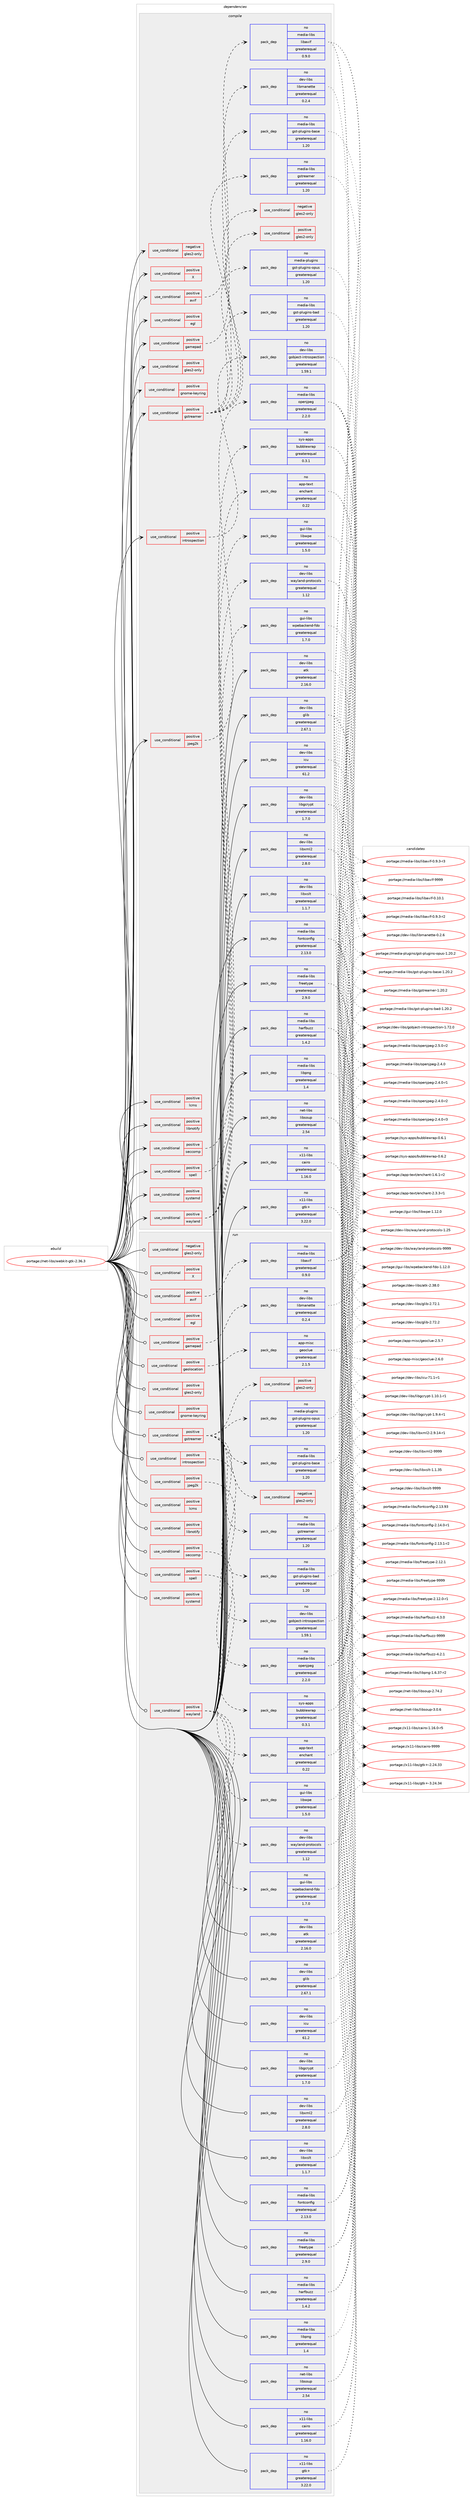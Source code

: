 digraph prolog {

# *************
# Graph options
# *************

newrank=true;
concentrate=true;
compound=true;
graph [rankdir=LR,fontname=Helvetica,fontsize=10,ranksep=1.5];#, ranksep=2.5, nodesep=0.2];
edge  [arrowhead=vee];
node  [fontname=Helvetica,fontsize=10];

# **********
# The ebuild
# **********

subgraph cluster_leftcol {
color=gray;
rank=same;
label=<<i>ebuild</i>>;
id [label="portage://net-libs/webkit-gtk-2.36.3", color=red, width=4, href="../net-libs/webkit-gtk-2.36.3.svg"];
}

# ****************
# The dependencies
# ****************

subgraph cluster_midcol {
color=gray;
label=<<i>dependencies</i>>;
subgraph cluster_compile {
fillcolor="#eeeeee";
style=filled;
label=<<i>compile</i>>;
subgraph cond1104 {
dependency1475 [label=<<TABLE BORDER="0" CELLBORDER="1" CELLSPACING="0" CELLPADDING="4"><TR><TD ROWSPAN="3" CELLPADDING="10">use_conditional</TD></TR><TR><TD>negative</TD></TR><TR><TD>gles2-only</TD></TR></TABLE>>, shape=none, color=red];
# *** BEGIN UNKNOWN DEPENDENCY TYPE (TODO) ***
# dependency1475 -> package_dependency(portage://net-libs/webkit-gtk-2.36.3,install,no,virtual,opengl,none,[,,],[],[])
# *** END UNKNOWN DEPENDENCY TYPE (TODO) ***

}
id:e -> dependency1475:w [weight=20,style="solid",arrowhead="vee"];
subgraph cond1105 {
dependency1476 [label=<<TABLE BORDER="0" CELLBORDER="1" CELLSPACING="0" CELLPADDING="4"><TR><TD ROWSPAN="3" CELLPADDING="10">use_conditional</TD></TR><TR><TD>positive</TD></TR><TR><TD>X</TD></TR></TABLE>>, shape=none, color=red];
# *** BEGIN UNKNOWN DEPENDENCY TYPE (TODO) ***
# dependency1476 -> package_dependency(portage://net-libs/webkit-gtk-2.36.3,install,no,x11-libs,libX11,none,[,,],[],[])
# *** END UNKNOWN DEPENDENCY TYPE (TODO) ***

# *** BEGIN UNKNOWN DEPENDENCY TYPE (TODO) ***
# dependency1476 -> package_dependency(portage://net-libs/webkit-gtk-2.36.3,install,no,x11-libs,libXcomposite,none,[,,],[],[])
# *** END UNKNOWN DEPENDENCY TYPE (TODO) ***

# *** BEGIN UNKNOWN DEPENDENCY TYPE (TODO) ***
# dependency1476 -> package_dependency(portage://net-libs/webkit-gtk-2.36.3,install,no,x11-libs,libXdamage,none,[,,],[],[])
# *** END UNKNOWN DEPENDENCY TYPE (TODO) ***

# *** BEGIN UNKNOWN DEPENDENCY TYPE (TODO) ***
# dependency1476 -> package_dependency(portage://net-libs/webkit-gtk-2.36.3,install,no,x11-libs,libXrender,none,[,,],[],[])
# *** END UNKNOWN DEPENDENCY TYPE (TODO) ***

# *** BEGIN UNKNOWN DEPENDENCY TYPE (TODO) ***
# dependency1476 -> package_dependency(portage://net-libs/webkit-gtk-2.36.3,install,no,x11-libs,libXt,none,[,,],[],[])
# *** END UNKNOWN DEPENDENCY TYPE (TODO) ***

}
id:e -> dependency1476:w [weight=20,style="solid",arrowhead="vee"];
subgraph cond1106 {
dependency1477 [label=<<TABLE BORDER="0" CELLBORDER="1" CELLSPACING="0" CELLPADDING="4"><TR><TD ROWSPAN="3" CELLPADDING="10">use_conditional</TD></TR><TR><TD>positive</TD></TR><TR><TD>avif</TD></TR></TABLE>>, shape=none, color=red];
subgraph pack365 {
dependency1478 [label=<<TABLE BORDER="0" CELLBORDER="1" CELLSPACING="0" CELLPADDING="4" WIDTH="220"><TR><TD ROWSPAN="6" CELLPADDING="30">pack_dep</TD></TR><TR><TD WIDTH="110">no</TD></TR><TR><TD>media-libs</TD></TR><TR><TD>libavif</TD></TR><TR><TD>greaterequal</TD></TR><TR><TD>0.9.0</TD></TR></TABLE>>, shape=none, color=blue];
}
dependency1477:e -> dependency1478:w [weight=20,style="dashed",arrowhead="vee"];
}
id:e -> dependency1477:w [weight=20,style="solid",arrowhead="vee"];
subgraph cond1107 {
dependency1479 [label=<<TABLE BORDER="0" CELLBORDER="1" CELLSPACING="0" CELLPADDING="4"><TR><TD ROWSPAN="3" CELLPADDING="10">use_conditional</TD></TR><TR><TD>positive</TD></TR><TR><TD>egl</TD></TR></TABLE>>, shape=none, color=red];
# *** BEGIN UNKNOWN DEPENDENCY TYPE (TODO) ***
# dependency1479 -> package_dependency(portage://net-libs/webkit-gtk-2.36.3,install,no,media-libs,mesa,none,[,,],[],[use(enable(egl),positive)])
# *** END UNKNOWN DEPENDENCY TYPE (TODO) ***

}
id:e -> dependency1479:w [weight=20,style="solid",arrowhead="vee"];
subgraph cond1108 {
dependency1480 [label=<<TABLE BORDER="0" CELLBORDER="1" CELLSPACING="0" CELLPADDING="4"><TR><TD ROWSPAN="3" CELLPADDING="10">use_conditional</TD></TR><TR><TD>positive</TD></TR><TR><TD>gamepad</TD></TR></TABLE>>, shape=none, color=red];
subgraph pack366 {
dependency1481 [label=<<TABLE BORDER="0" CELLBORDER="1" CELLSPACING="0" CELLPADDING="4" WIDTH="220"><TR><TD ROWSPAN="6" CELLPADDING="30">pack_dep</TD></TR><TR><TD WIDTH="110">no</TD></TR><TR><TD>dev-libs</TD></TR><TR><TD>libmanette</TD></TR><TR><TD>greaterequal</TD></TR><TR><TD>0.2.4</TD></TR></TABLE>>, shape=none, color=blue];
}
dependency1480:e -> dependency1481:w [weight=20,style="dashed",arrowhead="vee"];
}
id:e -> dependency1480:w [weight=20,style="solid",arrowhead="vee"];
subgraph cond1109 {
dependency1482 [label=<<TABLE BORDER="0" CELLBORDER="1" CELLSPACING="0" CELLPADDING="4"><TR><TD ROWSPAN="3" CELLPADDING="10">use_conditional</TD></TR><TR><TD>positive</TD></TR><TR><TD>gles2-only</TD></TR></TABLE>>, shape=none, color=red];
# *** BEGIN UNKNOWN DEPENDENCY TYPE (TODO) ***
# dependency1482 -> package_dependency(portage://net-libs/webkit-gtk-2.36.3,install,no,media-libs,mesa,none,[,,],[],[use(enable(gles2),none)])
# *** END UNKNOWN DEPENDENCY TYPE (TODO) ***

}
id:e -> dependency1482:w [weight=20,style="solid",arrowhead="vee"];
subgraph cond1110 {
dependency1483 [label=<<TABLE BORDER="0" CELLBORDER="1" CELLSPACING="0" CELLPADDING="4"><TR><TD ROWSPAN="3" CELLPADDING="10">use_conditional</TD></TR><TR><TD>positive</TD></TR><TR><TD>gnome-keyring</TD></TR></TABLE>>, shape=none, color=red];
# *** BEGIN UNKNOWN DEPENDENCY TYPE (TODO) ***
# dependency1483 -> package_dependency(portage://net-libs/webkit-gtk-2.36.3,install,no,app-crypt,libsecret,none,[,,],[],[])
# *** END UNKNOWN DEPENDENCY TYPE (TODO) ***

}
id:e -> dependency1483:w [weight=20,style="solid",arrowhead="vee"];
subgraph cond1111 {
dependency1484 [label=<<TABLE BORDER="0" CELLBORDER="1" CELLSPACING="0" CELLPADDING="4"><TR><TD ROWSPAN="3" CELLPADDING="10">use_conditional</TD></TR><TR><TD>positive</TD></TR><TR><TD>gstreamer</TD></TR></TABLE>>, shape=none, color=red];
subgraph pack367 {
dependency1485 [label=<<TABLE BORDER="0" CELLBORDER="1" CELLSPACING="0" CELLPADDING="4" WIDTH="220"><TR><TD ROWSPAN="6" CELLPADDING="30">pack_dep</TD></TR><TR><TD WIDTH="110">no</TD></TR><TR><TD>media-libs</TD></TR><TR><TD>gstreamer</TD></TR><TR><TD>greaterequal</TD></TR><TR><TD>1.20</TD></TR></TABLE>>, shape=none, color=blue];
}
dependency1484:e -> dependency1485:w [weight=20,style="dashed",arrowhead="vee"];
subgraph pack368 {
dependency1486 [label=<<TABLE BORDER="0" CELLBORDER="1" CELLSPACING="0" CELLPADDING="4" WIDTH="220"><TR><TD ROWSPAN="6" CELLPADDING="30">pack_dep</TD></TR><TR><TD WIDTH="110">no</TD></TR><TR><TD>media-libs</TD></TR><TR><TD>gst-plugins-base</TD></TR><TR><TD>greaterequal</TD></TR><TR><TD>1.20</TD></TR></TABLE>>, shape=none, color=blue];
}
dependency1484:e -> dependency1486:w [weight=20,style="dashed",arrowhead="vee"];
subgraph cond1112 {
dependency1487 [label=<<TABLE BORDER="0" CELLBORDER="1" CELLSPACING="0" CELLPADDING="4"><TR><TD ROWSPAN="3" CELLPADDING="10">use_conditional</TD></TR><TR><TD>positive</TD></TR><TR><TD>gles2-only</TD></TR></TABLE>>, shape=none, color=red];
# *** BEGIN UNKNOWN DEPENDENCY TYPE (TODO) ***
# dependency1487 -> package_dependency(portage://net-libs/webkit-gtk-2.36.3,install,no,media-libs,gst-plugins-base,none,[,,],[slot(1.0)],[use(enable(gles2),none)])
# *** END UNKNOWN DEPENDENCY TYPE (TODO) ***

}
dependency1484:e -> dependency1487:w [weight=20,style="dashed",arrowhead="vee"];
subgraph cond1113 {
dependency1488 [label=<<TABLE BORDER="0" CELLBORDER="1" CELLSPACING="0" CELLPADDING="4"><TR><TD ROWSPAN="3" CELLPADDING="10">use_conditional</TD></TR><TR><TD>negative</TD></TR><TR><TD>gles2-only</TD></TR></TABLE>>, shape=none, color=red];
# *** BEGIN UNKNOWN DEPENDENCY TYPE (TODO) ***
# dependency1488 -> package_dependency(portage://net-libs/webkit-gtk-2.36.3,install,no,media-libs,gst-plugins-base,none,[,,],[slot(1.0)],[use(enable(opengl),none)])
# *** END UNKNOWN DEPENDENCY TYPE (TODO) ***

}
dependency1484:e -> dependency1488:w [weight=20,style="dashed",arrowhead="vee"];
subgraph pack369 {
dependency1489 [label=<<TABLE BORDER="0" CELLBORDER="1" CELLSPACING="0" CELLPADDING="4" WIDTH="220"><TR><TD ROWSPAN="6" CELLPADDING="30">pack_dep</TD></TR><TR><TD WIDTH="110">no</TD></TR><TR><TD>media-plugins</TD></TR><TR><TD>gst-plugins-opus</TD></TR><TR><TD>greaterequal</TD></TR><TR><TD>1.20</TD></TR></TABLE>>, shape=none, color=blue];
}
dependency1484:e -> dependency1489:w [weight=20,style="dashed",arrowhead="vee"];
subgraph pack370 {
dependency1490 [label=<<TABLE BORDER="0" CELLBORDER="1" CELLSPACING="0" CELLPADDING="4" WIDTH="220"><TR><TD ROWSPAN="6" CELLPADDING="30">pack_dep</TD></TR><TR><TD WIDTH="110">no</TD></TR><TR><TD>media-libs</TD></TR><TR><TD>gst-plugins-bad</TD></TR><TR><TD>greaterequal</TD></TR><TR><TD>1.20</TD></TR></TABLE>>, shape=none, color=blue];
}
dependency1484:e -> dependency1490:w [weight=20,style="dashed",arrowhead="vee"];
}
id:e -> dependency1484:w [weight=20,style="solid",arrowhead="vee"];
subgraph cond1114 {
dependency1491 [label=<<TABLE BORDER="0" CELLBORDER="1" CELLSPACING="0" CELLPADDING="4"><TR><TD ROWSPAN="3" CELLPADDING="10">use_conditional</TD></TR><TR><TD>positive</TD></TR><TR><TD>introspection</TD></TR></TABLE>>, shape=none, color=red];
subgraph pack371 {
dependency1492 [label=<<TABLE BORDER="0" CELLBORDER="1" CELLSPACING="0" CELLPADDING="4" WIDTH="220"><TR><TD ROWSPAN="6" CELLPADDING="30">pack_dep</TD></TR><TR><TD WIDTH="110">no</TD></TR><TR><TD>dev-libs</TD></TR><TR><TD>gobject-introspection</TD></TR><TR><TD>greaterequal</TD></TR><TR><TD>1.59.1</TD></TR></TABLE>>, shape=none, color=blue];
}
dependency1491:e -> dependency1492:w [weight=20,style="dashed",arrowhead="vee"];
}
id:e -> dependency1491:w [weight=20,style="solid",arrowhead="vee"];
subgraph cond1115 {
dependency1493 [label=<<TABLE BORDER="0" CELLBORDER="1" CELLSPACING="0" CELLPADDING="4"><TR><TD ROWSPAN="3" CELLPADDING="10">use_conditional</TD></TR><TR><TD>positive</TD></TR><TR><TD>jpeg2k</TD></TR></TABLE>>, shape=none, color=red];
subgraph pack372 {
dependency1494 [label=<<TABLE BORDER="0" CELLBORDER="1" CELLSPACING="0" CELLPADDING="4" WIDTH="220"><TR><TD ROWSPAN="6" CELLPADDING="30">pack_dep</TD></TR><TR><TD WIDTH="110">no</TD></TR><TR><TD>media-libs</TD></TR><TR><TD>openjpeg</TD></TR><TR><TD>greaterequal</TD></TR><TR><TD>2.2.0</TD></TR></TABLE>>, shape=none, color=blue];
}
dependency1493:e -> dependency1494:w [weight=20,style="dashed",arrowhead="vee"];
}
id:e -> dependency1493:w [weight=20,style="solid",arrowhead="vee"];
subgraph cond1116 {
dependency1495 [label=<<TABLE BORDER="0" CELLBORDER="1" CELLSPACING="0" CELLPADDING="4"><TR><TD ROWSPAN="3" CELLPADDING="10">use_conditional</TD></TR><TR><TD>positive</TD></TR><TR><TD>lcms</TD></TR></TABLE>>, shape=none, color=red];
# *** BEGIN UNKNOWN DEPENDENCY TYPE (TODO) ***
# dependency1495 -> package_dependency(portage://net-libs/webkit-gtk-2.36.3,install,no,media-libs,lcms,none,[,,],[slot(2)],[])
# *** END UNKNOWN DEPENDENCY TYPE (TODO) ***

}
id:e -> dependency1495:w [weight=20,style="solid",arrowhead="vee"];
subgraph cond1117 {
dependency1496 [label=<<TABLE BORDER="0" CELLBORDER="1" CELLSPACING="0" CELLPADDING="4"><TR><TD ROWSPAN="3" CELLPADDING="10">use_conditional</TD></TR><TR><TD>positive</TD></TR><TR><TD>libnotify</TD></TR></TABLE>>, shape=none, color=red];
# *** BEGIN UNKNOWN DEPENDENCY TYPE (TODO) ***
# dependency1496 -> package_dependency(portage://net-libs/webkit-gtk-2.36.3,install,no,x11-libs,libnotify,none,[,,],[],[])
# *** END UNKNOWN DEPENDENCY TYPE (TODO) ***

}
id:e -> dependency1496:w [weight=20,style="solid",arrowhead="vee"];
subgraph cond1118 {
dependency1497 [label=<<TABLE BORDER="0" CELLBORDER="1" CELLSPACING="0" CELLPADDING="4"><TR><TD ROWSPAN="3" CELLPADDING="10">use_conditional</TD></TR><TR><TD>positive</TD></TR><TR><TD>seccomp</TD></TR></TABLE>>, shape=none, color=red];
subgraph pack373 {
dependency1498 [label=<<TABLE BORDER="0" CELLBORDER="1" CELLSPACING="0" CELLPADDING="4" WIDTH="220"><TR><TD ROWSPAN="6" CELLPADDING="30">pack_dep</TD></TR><TR><TD WIDTH="110">no</TD></TR><TR><TD>sys-apps</TD></TR><TR><TD>bubblewrap</TD></TR><TR><TD>greaterequal</TD></TR><TR><TD>0.3.1</TD></TR></TABLE>>, shape=none, color=blue];
}
dependency1497:e -> dependency1498:w [weight=20,style="dashed",arrowhead="vee"];
# *** BEGIN UNKNOWN DEPENDENCY TYPE (TODO) ***
# dependency1497 -> package_dependency(portage://net-libs/webkit-gtk-2.36.3,install,no,sys-libs,libseccomp,none,[,,],[],[])
# *** END UNKNOWN DEPENDENCY TYPE (TODO) ***

# *** BEGIN UNKNOWN DEPENDENCY TYPE (TODO) ***
# dependency1497 -> package_dependency(portage://net-libs/webkit-gtk-2.36.3,install,no,sys-apps,xdg-dbus-proxy,none,[,,],[],[])
# *** END UNKNOWN DEPENDENCY TYPE (TODO) ***

}
id:e -> dependency1497:w [weight=20,style="solid",arrowhead="vee"];
subgraph cond1119 {
dependency1499 [label=<<TABLE BORDER="0" CELLBORDER="1" CELLSPACING="0" CELLPADDING="4"><TR><TD ROWSPAN="3" CELLPADDING="10">use_conditional</TD></TR><TR><TD>positive</TD></TR><TR><TD>spell</TD></TR></TABLE>>, shape=none, color=red];
subgraph pack374 {
dependency1500 [label=<<TABLE BORDER="0" CELLBORDER="1" CELLSPACING="0" CELLPADDING="4" WIDTH="220"><TR><TD ROWSPAN="6" CELLPADDING="30">pack_dep</TD></TR><TR><TD WIDTH="110">no</TD></TR><TR><TD>app-text</TD></TR><TR><TD>enchant</TD></TR><TR><TD>greaterequal</TD></TR><TR><TD>0.22</TD></TR></TABLE>>, shape=none, color=blue];
}
dependency1499:e -> dependency1500:w [weight=20,style="dashed",arrowhead="vee"];
}
id:e -> dependency1499:w [weight=20,style="solid",arrowhead="vee"];
subgraph cond1120 {
dependency1501 [label=<<TABLE BORDER="0" CELLBORDER="1" CELLSPACING="0" CELLPADDING="4"><TR><TD ROWSPAN="3" CELLPADDING="10">use_conditional</TD></TR><TR><TD>positive</TD></TR><TR><TD>systemd</TD></TR></TABLE>>, shape=none, color=red];
# *** BEGIN UNKNOWN DEPENDENCY TYPE (TODO) ***
# dependency1501 -> package_dependency(portage://net-libs/webkit-gtk-2.36.3,install,no,sys-apps,systemd,none,[,,],any_same_slot,[])
# *** END UNKNOWN DEPENDENCY TYPE (TODO) ***

}
id:e -> dependency1501:w [weight=20,style="solid",arrowhead="vee"];
subgraph cond1121 {
dependency1502 [label=<<TABLE BORDER="0" CELLBORDER="1" CELLSPACING="0" CELLPADDING="4"><TR><TD ROWSPAN="3" CELLPADDING="10">use_conditional</TD></TR><TR><TD>positive</TD></TR><TR><TD>wayland</TD></TR></TABLE>>, shape=none, color=red];
# *** BEGIN UNKNOWN DEPENDENCY TYPE (TODO) ***
# dependency1502 -> package_dependency(portage://net-libs/webkit-gtk-2.36.3,install,no,dev-libs,wayland,none,[,,],[],[])
# *** END UNKNOWN DEPENDENCY TYPE (TODO) ***

subgraph pack375 {
dependency1503 [label=<<TABLE BORDER="0" CELLBORDER="1" CELLSPACING="0" CELLPADDING="4" WIDTH="220"><TR><TD ROWSPAN="6" CELLPADDING="30">pack_dep</TD></TR><TR><TD WIDTH="110">no</TD></TR><TR><TD>dev-libs</TD></TR><TR><TD>wayland-protocols</TD></TR><TR><TD>greaterequal</TD></TR><TR><TD>1.12</TD></TR></TABLE>>, shape=none, color=blue];
}
dependency1502:e -> dependency1503:w [weight=20,style="dashed",arrowhead="vee"];
subgraph pack376 {
dependency1504 [label=<<TABLE BORDER="0" CELLBORDER="1" CELLSPACING="0" CELLPADDING="4" WIDTH="220"><TR><TD ROWSPAN="6" CELLPADDING="30">pack_dep</TD></TR><TR><TD WIDTH="110">no</TD></TR><TR><TD>gui-libs</TD></TR><TR><TD>libwpe</TD></TR><TR><TD>greaterequal</TD></TR><TR><TD>1.5.0</TD></TR></TABLE>>, shape=none, color=blue];
}
dependency1502:e -> dependency1504:w [weight=20,style="dashed",arrowhead="vee"];
subgraph pack377 {
dependency1505 [label=<<TABLE BORDER="0" CELLBORDER="1" CELLSPACING="0" CELLPADDING="4" WIDTH="220"><TR><TD ROWSPAN="6" CELLPADDING="30">pack_dep</TD></TR><TR><TD WIDTH="110">no</TD></TR><TR><TD>gui-libs</TD></TR><TR><TD>wpebackend-fdo</TD></TR><TR><TD>greaterequal</TD></TR><TR><TD>1.7.0</TD></TR></TABLE>>, shape=none, color=blue];
}
dependency1502:e -> dependency1505:w [weight=20,style="dashed",arrowhead="vee"];
}
id:e -> dependency1502:w [weight=20,style="solid",arrowhead="vee"];
# *** BEGIN UNKNOWN DEPENDENCY TYPE (TODO) ***
# id -> package_dependency(portage://net-libs/webkit-gtk-2.36.3,install,no,dev-db,sqlite,none,[,,],[slot(3),equal],[])
# *** END UNKNOWN DEPENDENCY TYPE (TODO) ***

subgraph pack378 {
dependency1506 [label=<<TABLE BORDER="0" CELLBORDER="1" CELLSPACING="0" CELLPADDING="4" WIDTH="220"><TR><TD ROWSPAN="6" CELLPADDING="30">pack_dep</TD></TR><TR><TD WIDTH="110">no</TD></TR><TR><TD>dev-libs</TD></TR><TR><TD>atk</TD></TR><TR><TD>greaterequal</TD></TR><TR><TD>2.16.0</TD></TR></TABLE>>, shape=none, color=blue];
}
id:e -> dependency1506:w [weight=20,style="solid",arrowhead="vee"];
subgraph pack379 {
dependency1507 [label=<<TABLE BORDER="0" CELLBORDER="1" CELLSPACING="0" CELLPADDING="4" WIDTH="220"><TR><TD ROWSPAN="6" CELLPADDING="30">pack_dep</TD></TR><TR><TD WIDTH="110">no</TD></TR><TR><TD>dev-libs</TD></TR><TR><TD>glib</TD></TR><TR><TD>greaterequal</TD></TR><TR><TD>2.67.1</TD></TR></TABLE>>, shape=none, color=blue];
}
id:e -> dependency1507:w [weight=20,style="solid",arrowhead="vee"];
# *** BEGIN UNKNOWN DEPENDENCY TYPE (TODO) ***
# id -> package_dependency(portage://net-libs/webkit-gtk-2.36.3,install,no,dev-libs,hyphen,none,[,,],[],[])
# *** END UNKNOWN DEPENDENCY TYPE (TODO) ***

subgraph pack380 {
dependency1508 [label=<<TABLE BORDER="0" CELLBORDER="1" CELLSPACING="0" CELLPADDING="4" WIDTH="220"><TR><TD ROWSPAN="6" CELLPADDING="30">pack_dep</TD></TR><TR><TD WIDTH="110">no</TD></TR><TR><TD>dev-libs</TD></TR><TR><TD>icu</TD></TR><TR><TD>greaterequal</TD></TR><TR><TD>61.2</TD></TR></TABLE>>, shape=none, color=blue];
}
id:e -> dependency1508:w [weight=20,style="solid",arrowhead="vee"];
subgraph pack381 {
dependency1509 [label=<<TABLE BORDER="0" CELLBORDER="1" CELLSPACING="0" CELLPADDING="4" WIDTH="220"><TR><TD ROWSPAN="6" CELLPADDING="30">pack_dep</TD></TR><TR><TD WIDTH="110">no</TD></TR><TR><TD>dev-libs</TD></TR><TR><TD>libgcrypt</TD></TR><TR><TD>greaterequal</TD></TR><TR><TD>1.7.0</TD></TR></TABLE>>, shape=none, color=blue];
}
id:e -> dependency1509:w [weight=20,style="solid",arrowhead="vee"];
# *** BEGIN UNKNOWN DEPENDENCY TYPE (TODO) ***
# id -> package_dependency(portage://net-libs/webkit-gtk-2.36.3,install,no,dev-libs,libtasn1,none,[,,],any_same_slot,[])
# *** END UNKNOWN DEPENDENCY TYPE (TODO) ***

subgraph pack382 {
dependency1510 [label=<<TABLE BORDER="0" CELLBORDER="1" CELLSPACING="0" CELLPADDING="4" WIDTH="220"><TR><TD ROWSPAN="6" CELLPADDING="30">pack_dep</TD></TR><TR><TD WIDTH="110">no</TD></TR><TR><TD>dev-libs</TD></TR><TR><TD>libxml2</TD></TR><TR><TD>greaterequal</TD></TR><TR><TD>2.8.0</TD></TR></TABLE>>, shape=none, color=blue];
}
id:e -> dependency1510:w [weight=20,style="solid",arrowhead="vee"];
subgraph pack383 {
dependency1511 [label=<<TABLE BORDER="0" CELLBORDER="1" CELLSPACING="0" CELLPADDING="4" WIDTH="220"><TR><TD ROWSPAN="6" CELLPADDING="30">pack_dep</TD></TR><TR><TD WIDTH="110">no</TD></TR><TR><TD>dev-libs</TD></TR><TR><TD>libxslt</TD></TR><TR><TD>greaterequal</TD></TR><TR><TD>1.1.7</TD></TR></TABLE>>, shape=none, color=blue];
}
id:e -> dependency1511:w [weight=20,style="solid",arrowhead="vee"];
# *** BEGIN UNKNOWN DEPENDENCY TYPE (TODO) ***
# id -> package_dependency(portage://net-libs/webkit-gtk-2.36.3,install,no,dev-util,desktop-file-utils,none,[,,],[],[])
# *** END UNKNOWN DEPENDENCY TYPE (TODO) ***

subgraph pack384 {
dependency1512 [label=<<TABLE BORDER="0" CELLBORDER="1" CELLSPACING="0" CELLPADDING="4" WIDTH="220"><TR><TD ROWSPAN="6" CELLPADDING="30">pack_dep</TD></TR><TR><TD WIDTH="110">no</TD></TR><TR><TD>media-libs</TD></TR><TR><TD>fontconfig</TD></TR><TR><TD>greaterequal</TD></TR><TR><TD>2.13.0</TD></TR></TABLE>>, shape=none, color=blue];
}
id:e -> dependency1512:w [weight=20,style="solid",arrowhead="vee"];
subgraph pack385 {
dependency1513 [label=<<TABLE BORDER="0" CELLBORDER="1" CELLSPACING="0" CELLPADDING="4" WIDTH="220"><TR><TD ROWSPAN="6" CELLPADDING="30">pack_dep</TD></TR><TR><TD WIDTH="110">no</TD></TR><TR><TD>media-libs</TD></TR><TR><TD>freetype</TD></TR><TR><TD>greaterequal</TD></TR><TR><TD>2.9.0</TD></TR></TABLE>>, shape=none, color=blue];
}
id:e -> dependency1513:w [weight=20,style="solid",arrowhead="vee"];
subgraph pack386 {
dependency1514 [label=<<TABLE BORDER="0" CELLBORDER="1" CELLSPACING="0" CELLPADDING="4" WIDTH="220"><TR><TD ROWSPAN="6" CELLPADDING="30">pack_dep</TD></TR><TR><TD WIDTH="110">no</TD></TR><TR><TD>media-libs</TD></TR><TR><TD>harfbuzz</TD></TR><TR><TD>greaterequal</TD></TR><TR><TD>1.4.2</TD></TR></TABLE>>, shape=none, color=blue];
}
id:e -> dependency1514:w [weight=20,style="solid",arrowhead="vee"];
# *** BEGIN UNKNOWN DEPENDENCY TYPE (TODO) ***
# id -> package_dependency(portage://net-libs/webkit-gtk-2.36.3,install,no,media-libs,libjpeg-turbo,none,[,,],[slot(0),equal],[])
# *** END UNKNOWN DEPENDENCY TYPE (TODO) ***

subgraph pack387 {
dependency1515 [label=<<TABLE BORDER="0" CELLBORDER="1" CELLSPACING="0" CELLPADDING="4" WIDTH="220"><TR><TD ROWSPAN="6" CELLPADDING="30">pack_dep</TD></TR><TR><TD WIDTH="110">no</TD></TR><TR><TD>media-libs</TD></TR><TR><TD>libpng</TD></TR><TR><TD>greaterequal</TD></TR><TR><TD>1.4</TD></TR></TABLE>>, shape=none, color=blue];
}
id:e -> dependency1515:w [weight=20,style="solid",arrowhead="vee"];
# *** BEGIN UNKNOWN DEPENDENCY TYPE (TODO) ***
# id -> package_dependency(portage://net-libs/webkit-gtk-2.36.3,install,no,media-libs,libwebp,none,[,,],any_same_slot,[])
# *** END UNKNOWN DEPENDENCY TYPE (TODO) ***

# *** BEGIN UNKNOWN DEPENDENCY TYPE (TODO) ***
# id -> package_dependency(portage://net-libs/webkit-gtk-2.36.3,install,no,media-libs,woff2,none,[,,],[],[])
# *** END UNKNOWN DEPENDENCY TYPE (TODO) ***

subgraph pack388 {
dependency1516 [label=<<TABLE BORDER="0" CELLBORDER="1" CELLSPACING="0" CELLPADDING="4" WIDTH="220"><TR><TD ROWSPAN="6" CELLPADDING="30">pack_dep</TD></TR><TR><TD WIDTH="110">no</TD></TR><TR><TD>net-libs</TD></TR><TR><TD>libsoup</TD></TR><TR><TD>greaterequal</TD></TR><TR><TD>2.54</TD></TR></TABLE>>, shape=none, color=blue];
}
id:e -> dependency1516:w [weight=20,style="solid",arrowhead="vee"];
# *** BEGIN UNKNOWN DEPENDENCY TYPE (TODO) ***
# id -> package_dependency(portage://net-libs/webkit-gtk-2.36.3,install,no,sys-libs,zlib,none,[,,],[slot(0)],[])
# *** END UNKNOWN DEPENDENCY TYPE (TODO) ***

subgraph pack389 {
dependency1517 [label=<<TABLE BORDER="0" CELLBORDER="1" CELLSPACING="0" CELLPADDING="4" WIDTH="220"><TR><TD ROWSPAN="6" CELLPADDING="30">pack_dep</TD></TR><TR><TD WIDTH="110">no</TD></TR><TR><TD>x11-libs</TD></TR><TR><TD>cairo</TD></TR><TR><TD>greaterequal</TD></TR><TR><TD>1.16.0</TD></TR></TABLE>>, shape=none, color=blue];
}
id:e -> dependency1517:w [weight=20,style="solid",arrowhead="vee"];
subgraph pack390 {
dependency1518 [label=<<TABLE BORDER="0" CELLBORDER="1" CELLSPACING="0" CELLPADDING="4" WIDTH="220"><TR><TD ROWSPAN="6" CELLPADDING="30">pack_dep</TD></TR><TR><TD WIDTH="110">no</TD></TR><TR><TD>x11-libs</TD></TR><TR><TD>gtk+</TD></TR><TR><TD>greaterequal</TD></TR><TR><TD>3.22.0</TD></TR></TABLE>>, shape=none, color=blue];
}
id:e -> dependency1518:w [weight=20,style="solid",arrowhead="vee"];
# *** BEGIN UNKNOWN DEPENDENCY TYPE (TODO) ***
# id -> package_dependency(portage://net-libs/webkit-gtk-2.36.3,install,no,x11-misc,shared-mime-info,none,[,,],[],[])
# *** END UNKNOWN DEPENDENCY TYPE (TODO) ***

}
subgraph cluster_compileandrun {
fillcolor="#eeeeee";
style=filled;
label=<<i>compile and run</i>>;
}
subgraph cluster_run {
fillcolor="#eeeeee";
style=filled;
label=<<i>run</i>>;
subgraph cond1122 {
dependency1519 [label=<<TABLE BORDER="0" CELLBORDER="1" CELLSPACING="0" CELLPADDING="4"><TR><TD ROWSPAN="3" CELLPADDING="10">use_conditional</TD></TR><TR><TD>negative</TD></TR><TR><TD>gles2-only</TD></TR></TABLE>>, shape=none, color=red];
# *** BEGIN UNKNOWN DEPENDENCY TYPE (TODO) ***
# dependency1519 -> package_dependency(portage://net-libs/webkit-gtk-2.36.3,run,no,virtual,opengl,none,[,,],[],[])
# *** END UNKNOWN DEPENDENCY TYPE (TODO) ***

}
id:e -> dependency1519:w [weight=20,style="solid",arrowhead="odot"];
subgraph cond1123 {
dependency1520 [label=<<TABLE BORDER="0" CELLBORDER="1" CELLSPACING="0" CELLPADDING="4"><TR><TD ROWSPAN="3" CELLPADDING="10">use_conditional</TD></TR><TR><TD>positive</TD></TR><TR><TD>X</TD></TR></TABLE>>, shape=none, color=red];
# *** BEGIN UNKNOWN DEPENDENCY TYPE (TODO) ***
# dependency1520 -> package_dependency(portage://net-libs/webkit-gtk-2.36.3,run,no,x11-libs,libX11,none,[,,],[],[])
# *** END UNKNOWN DEPENDENCY TYPE (TODO) ***

# *** BEGIN UNKNOWN DEPENDENCY TYPE (TODO) ***
# dependency1520 -> package_dependency(portage://net-libs/webkit-gtk-2.36.3,run,no,x11-libs,libXcomposite,none,[,,],[],[])
# *** END UNKNOWN DEPENDENCY TYPE (TODO) ***

# *** BEGIN UNKNOWN DEPENDENCY TYPE (TODO) ***
# dependency1520 -> package_dependency(portage://net-libs/webkit-gtk-2.36.3,run,no,x11-libs,libXdamage,none,[,,],[],[])
# *** END UNKNOWN DEPENDENCY TYPE (TODO) ***

# *** BEGIN UNKNOWN DEPENDENCY TYPE (TODO) ***
# dependency1520 -> package_dependency(portage://net-libs/webkit-gtk-2.36.3,run,no,x11-libs,libXrender,none,[,,],[],[])
# *** END UNKNOWN DEPENDENCY TYPE (TODO) ***

# *** BEGIN UNKNOWN DEPENDENCY TYPE (TODO) ***
# dependency1520 -> package_dependency(portage://net-libs/webkit-gtk-2.36.3,run,no,x11-libs,libXt,none,[,,],[],[])
# *** END UNKNOWN DEPENDENCY TYPE (TODO) ***

}
id:e -> dependency1520:w [weight=20,style="solid",arrowhead="odot"];
subgraph cond1124 {
dependency1521 [label=<<TABLE BORDER="0" CELLBORDER="1" CELLSPACING="0" CELLPADDING="4"><TR><TD ROWSPAN="3" CELLPADDING="10">use_conditional</TD></TR><TR><TD>positive</TD></TR><TR><TD>avif</TD></TR></TABLE>>, shape=none, color=red];
subgraph pack391 {
dependency1522 [label=<<TABLE BORDER="0" CELLBORDER="1" CELLSPACING="0" CELLPADDING="4" WIDTH="220"><TR><TD ROWSPAN="6" CELLPADDING="30">pack_dep</TD></TR><TR><TD WIDTH="110">no</TD></TR><TR><TD>media-libs</TD></TR><TR><TD>libavif</TD></TR><TR><TD>greaterequal</TD></TR><TR><TD>0.9.0</TD></TR></TABLE>>, shape=none, color=blue];
}
dependency1521:e -> dependency1522:w [weight=20,style="dashed",arrowhead="vee"];
}
id:e -> dependency1521:w [weight=20,style="solid",arrowhead="odot"];
subgraph cond1125 {
dependency1523 [label=<<TABLE BORDER="0" CELLBORDER="1" CELLSPACING="0" CELLPADDING="4"><TR><TD ROWSPAN="3" CELLPADDING="10">use_conditional</TD></TR><TR><TD>positive</TD></TR><TR><TD>egl</TD></TR></TABLE>>, shape=none, color=red];
# *** BEGIN UNKNOWN DEPENDENCY TYPE (TODO) ***
# dependency1523 -> package_dependency(portage://net-libs/webkit-gtk-2.36.3,run,no,media-libs,mesa,none,[,,],[],[use(enable(egl),positive)])
# *** END UNKNOWN DEPENDENCY TYPE (TODO) ***

}
id:e -> dependency1523:w [weight=20,style="solid",arrowhead="odot"];
subgraph cond1126 {
dependency1524 [label=<<TABLE BORDER="0" CELLBORDER="1" CELLSPACING="0" CELLPADDING="4"><TR><TD ROWSPAN="3" CELLPADDING="10">use_conditional</TD></TR><TR><TD>positive</TD></TR><TR><TD>gamepad</TD></TR></TABLE>>, shape=none, color=red];
subgraph pack392 {
dependency1525 [label=<<TABLE BORDER="0" CELLBORDER="1" CELLSPACING="0" CELLPADDING="4" WIDTH="220"><TR><TD ROWSPAN="6" CELLPADDING="30">pack_dep</TD></TR><TR><TD WIDTH="110">no</TD></TR><TR><TD>dev-libs</TD></TR><TR><TD>libmanette</TD></TR><TR><TD>greaterequal</TD></TR><TR><TD>0.2.4</TD></TR></TABLE>>, shape=none, color=blue];
}
dependency1524:e -> dependency1525:w [weight=20,style="dashed",arrowhead="vee"];
}
id:e -> dependency1524:w [weight=20,style="solid",arrowhead="odot"];
subgraph cond1127 {
dependency1526 [label=<<TABLE BORDER="0" CELLBORDER="1" CELLSPACING="0" CELLPADDING="4"><TR><TD ROWSPAN="3" CELLPADDING="10">use_conditional</TD></TR><TR><TD>positive</TD></TR><TR><TD>geolocation</TD></TR></TABLE>>, shape=none, color=red];
subgraph pack393 {
dependency1527 [label=<<TABLE BORDER="0" CELLBORDER="1" CELLSPACING="0" CELLPADDING="4" WIDTH="220"><TR><TD ROWSPAN="6" CELLPADDING="30">pack_dep</TD></TR><TR><TD WIDTH="110">no</TD></TR><TR><TD>app-misc</TD></TR><TR><TD>geoclue</TD></TR><TR><TD>greaterequal</TD></TR><TR><TD>2.1.5</TD></TR></TABLE>>, shape=none, color=blue];
}
dependency1526:e -> dependency1527:w [weight=20,style="dashed",arrowhead="vee"];
}
id:e -> dependency1526:w [weight=20,style="solid",arrowhead="odot"];
subgraph cond1128 {
dependency1528 [label=<<TABLE BORDER="0" CELLBORDER="1" CELLSPACING="0" CELLPADDING="4"><TR><TD ROWSPAN="3" CELLPADDING="10">use_conditional</TD></TR><TR><TD>positive</TD></TR><TR><TD>gles2-only</TD></TR></TABLE>>, shape=none, color=red];
# *** BEGIN UNKNOWN DEPENDENCY TYPE (TODO) ***
# dependency1528 -> package_dependency(portage://net-libs/webkit-gtk-2.36.3,run,no,media-libs,mesa,none,[,,],[],[use(enable(gles2),none)])
# *** END UNKNOWN DEPENDENCY TYPE (TODO) ***

}
id:e -> dependency1528:w [weight=20,style="solid",arrowhead="odot"];
subgraph cond1129 {
dependency1529 [label=<<TABLE BORDER="0" CELLBORDER="1" CELLSPACING="0" CELLPADDING="4"><TR><TD ROWSPAN="3" CELLPADDING="10">use_conditional</TD></TR><TR><TD>positive</TD></TR><TR><TD>gnome-keyring</TD></TR></TABLE>>, shape=none, color=red];
# *** BEGIN UNKNOWN DEPENDENCY TYPE (TODO) ***
# dependency1529 -> package_dependency(portage://net-libs/webkit-gtk-2.36.3,run,no,app-crypt,libsecret,none,[,,],[],[])
# *** END UNKNOWN DEPENDENCY TYPE (TODO) ***

}
id:e -> dependency1529:w [weight=20,style="solid",arrowhead="odot"];
subgraph cond1130 {
dependency1530 [label=<<TABLE BORDER="0" CELLBORDER="1" CELLSPACING="0" CELLPADDING="4"><TR><TD ROWSPAN="3" CELLPADDING="10">use_conditional</TD></TR><TR><TD>positive</TD></TR><TR><TD>gstreamer</TD></TR></TABLE>>, shape=none, color=red];
subgraph pack394 {
dependency1531 [label=<<TABLE BORDER="0" CELLBORDER="1" CELLSPACING="0" CELLPADDING="4" WIDTH="220"><TR><TD ROWSPAN="6" CELLPADDING="30">pack_dep</TD></TR><TR><TD WIDTH="110">no</TD></TR><TR><TD>media-libs</TD></TR><TR><TD>gstreamer</TD></TR><TR><TD>greaterequal</TD></TR><TR><TD>1.20</TD></TR></TABLE>>, shape=none, color=blue];
}
dependency1530:e -> dependency1531:w [weight=20,style="dashed",arrowhead="vee"];
subgraph pack395 {
dependency1532 [label=<<TABLE BORDER="0" CELLBORDER="1" CELLSPACING="0" CELLPADDING="4" WIDTH="220"><TR><TD ROWSPAN="6" CELLPADDING="30">pack_dep</TD></TR><TR><TD WIDTH="110">no</TD></TR><TR><TD>media-libs</TD></TR><TR><TD>gst-plugins-base</TD></TR><TR><TD>greaterequal</TD></TR><TR><TD>1.20</TD></TR></TABLE>>, shape=none, color=blue];
}
dependency1530:e -> dependency1532:w [weight=20,style="dashed",arrowhead="vee"];
subgraph cond1131 {
dependency1533 [label=<<TABLE BORDER="0" CELLBORDER="1" CELLSPACING="0" CELLPADDING="4"><TR><TD ROWSPAN="3" CELLPADDING="10">use_conditional</TD></TR><TR><TD>positive</TD></TR><TR><TD>gles2-only</TD></TR></TABLE>>, shape=none, color=red];
# *** BEGIN UNKNOWN DEPENDENCY TYPE (TODO) ***
# dependency1533 -> package_dependency(portage://net-libs/webkit-gtk-2.36.3,run,no,media-libs,gst-plugins-base,none,[,,],[slot(1.0)],[use(enable(gles2),none)])
# *** END UNKNOWN DEPENDENCY TYPE (TODO) ***

}
dependency1530:e -> dependency1533:w [weight=20,style="dashed",arrowhead="vee"];
subgraph cond1132 {
dependency1534 [label=<<TABLE BORDER="0" CELLBORDER="1" CELLSPACING="0" CELLPADDING="4"><TR><TD ROWSPAN="3" CELLPADDING="10">use_conditional</TD></TR><TR><TD>negative</TD></TR><TR><TD>gles2-only</TD></TR></TABLE>>, shape=none, color=red];
# *** BEGIN UNKNOWN DEPENDENCY TYPE (TODO) ***
# dependency1534 -> package_dependency(portage://net-libs/webkit-gtk-2.36.3,run,no,media-libs,gst-plugins-base,none,[,,],[slot(1.0)],[use(enable(opengl),none)])
# *** END UNKNOWN DEPENDENCY TYPE (TODO) ***

}
dependency1530:e -> dependency1534:w [weight=20,style="dashed",arrowhead="vee"];
subgraph pack396 {
dependency1535 [label=<<TABLE BORDER="0" CELLBORDER="1" CELLSPACING="0" CELLPADDING="4" WIDTH="220"><TR><TD ROWSPAN="6" CELLPADDING="30">pack_dep</TD></TR><TR><TD WIDTH="110">no</TD></TR><TR><TD>media-plugins</TD></TR><TR><TD>gst-plugins-opus</TD></TR><TR><TD>greaterequal</TD></TR><TR><TD>1.20</TD></TR></TABLE>>, shape=none, color=blue];
}
dependency1530:e -> dependency1535:w [weight=20,style="dashed",arrowhead="vee"];
subgraph pack397 {
dependency1536 [label=<<TABLE BORDER="0" CELLBORDER="1" CELLSPACING="0" CELLPADDING="4" WIDTH="220"><TR><TD ROWSPAN="6" CELLPADDING="30">pack_dep</TD></TR><TR><TD WIDTH="110">no</TD></TR><TR><TD>media-libs</TD></TR><TR><TD>gst-plugins-bad</TD></TR><TR><TD>greaterequal</TD></TR><TR><TD>1.20</TD></TR></TABLE>>, shape=none, color=blue];
}
dependency1530:e -> dependency1536:w [weight=20,style="dashed",arrowhead="vee"];
}
id:e -> dependency1530:w [weight=20,style="solid",arrowhead="odot"];
subgraph cond1133 {
dependency1537 [label=<<TABLE BORDER="0" CELLBORDER="1" CELLSPACING="0" CELLPADDING="4"><TR><TD ROWSPAN="3" CELLPADDING="10">use_conditional</TD></TR><TR><TD>positive</TD></TR><TR><TD>introspection</TD></TR></TABLE>>, shape=none, color=red];
subgraph pack398 {
dependency1538 [label=<<TABLE BORDER="0" CELLBORDER="1" CELLSPACING="0" CELLPADDING="4" WIDTH="220"><TR><TD ROWSPAN="6" CELLPADDING="30">pack_dep</TD></TR><TR><TD WIDTH="110">no</TD></TR><TR><TD>dev-libs</TD></TR><TR><TD>gobject-introspection</TD></TR><TR><TD>greaterequal</TD></TR><TR><TD>1.59.1</TD></TR></TABLE>>, shape=none, color=blue];
}
dependency1537:e -> dependency1538:w [weight=20,style="dashed",arrowhead="vee"];
}
id:e -> dependency1537:w [weight=20,style="solid",arrowhead="odot"];
subgraph cond1134 {
dependency1539 [label=<<TABLE BORDER="0" CELLBORDER="1" CELLSPACING="0" CELLPADDING="4"><TR><TD ROWSPAN="3" CELLPADDING="10">use_conditional</TD></TR><TR><TD>positive</TD></TR><TR><TD>jpeg2k</TD></TR></TABLE>>, shape=none, color=red];
subgraph pack399 {
dependency1540 [label=<<TABLE BORDER="0" CELLBORDER="1" CELLSPACING="0" CELLPADDING="4" WIDTH="220"><TR><TD ROWSPAN="6" CELLPADDING="30">pack_dep</TD></TR><TR><TD WIDTH="110">no</TD></TR><TR><TD>media-libs</TD></TR><TR><TD>openjpeg</TD></TR><TR><TD>greaterequal</TD></TR><TR><TD>2.2.0</TD></TR></TABLE>>, shape=none, color=blue];
}
dependency1539:e -> dependency1540:w [weight=20,style="dashed",arrowhead="vee"];
}
id:e -> dependency1539:w [weight=20,style="solid",arrowhead="odot"];
subgraph cond1135 {
dependency1541 [label=<<TABLE BORDER="0" CELLBORDER="1" CELLSPACING="0" CELLPADDING="4"><TR><TD ROWSPAN="3" CELLPADDING="10">use_conditional</TD></TR><TR><TD>positive</TD></TR><TR><TD>lcms</TD></TR></TABLE>>, shape=none, color=red];
# *** BEGIN UNKNOWN DEPENDENCY TYPE (TODO) ***
# dependency1541 -> package_dependency(portage://net-libs/webkit-gtk-2.36.3,run,no,media-libs,lcms,none,[,,],[slot(2)],[])
# *** END UNKNOWN DEPENDENCY TYPE (TODO) ***

}
id:e -> dependency1541:w [weight=20,style="solid",arrowhead="odot"];
subgraph cond1136 {
dependency1542 [label=<<TABLE BORDER="0" CELLBORDER="1" CELLSPACING="0" CELLPADDING="4"><TR><TD ROWSPAN="3" CELLPADDING="10">use_conditional</TD></TR><TR><TD>positive</TD></TR><TR><TD>libnotify</TD></TR></TABLE>>, shape=none, color=red];
# *** BEGIN UNKNOWN DEPENDENCY TYPE (TODO) ***
# dependency1542 -> package_dependency(portage://net-libs/webkit-gtk-2.36.3,run,no,x11-libs,libnotify,none,[,,],[],[])
# *** END UNKNOWN DEPENDENCY TYPE (TODO) ***

}
id:e -> dependency1542:w [weight=20,style="solid",arrowhead="odot"];
subgraph cond1137 {
dependency1543 [label=<<TABLE BORDER="0" CELLBORDER="1" CELLSPACING="0" CELLPADDING="4"><TR><TD ROWSPAN="3" CELLPADDING="10">use_conditional</TD></TR><TR><TD>positive</TD></TR><TR><TD>seccomp</TD></TR></TABLE>>, shape=none, color=red];
subgraph pack400 {
dependency1544 [label=<<TABLE BORDER="0" CELLBORDER="1" CELLSPACING="0" CELLPADDING="4" WIDTH="220"><TR><TD ROWSPAN="6" CELLPADDING="30">pack_dep</TD></TR><TR><TD WIDTH="110">no</TD></TR><TR><TD>sys-apps</TD></TR><TR><TD>bubblewrap</TD></TR><TR><TD>greaterequal</TD></TR><TR><TD>0.3.1</TD></TR></TABLE>>, shape=none, color=blue];
}
dependency1543:e -> dependency1544:w [weight=20,style="dashed",arrowhead="vee"];
# *** BEGIN UNKNOWN DEPENDENCY TYPE (TODO) ***
# dependency1543 -> package_dependency(portage://net-libs/webkit-gtk-2.36.3,run,no,sys-libs,libseccomp,none,[,,],[],[])
# *** END UNKNOWN DEPENDENCY TYPE (TODO) ***

# *** BEGIN UNKNOWN DEPENDENCY TYPE (TODO) ***
# dependency1543 -> package_dependency(portage://net-libs/webkit-gtk-2.36.3,run,no,sys-apps,xdg-dbus-proxy,none,[,,],[],[])
# *** END UNKNOWN DEPENDENCY TYPE (TODO) ***

}
id:e -> dependency1543:w [weight=20,style="solid",arrowhead="odot"];
subgraph cond1138 {
dependency1545 [label=<<TABLE BORDER="0" CELLBORDER="1" CELLSPACING="0" CELLPADDING="4"><TR><TD ROWSPAN="3" CELLPADDING="10">use_conditional</TD></TR><TR><TD>positive</TD></TR><TR><TD>spell</TD></TR></TABLE>>, shape=none, color=red];
subgraph pack401 {
dependency1546 [label=<<TABLE BORDER="0" CELLBORDER="1" CELLSPACING="0" CELLPADDING="4" WIDTH="220"><TR><TD ROWSPAN="6" CELLPADDING="30">pack_dep</TD></TR><TR><TD WIDTH="110">no</TD></TR><TR><TD>app-text</TD></TR><TR><TD>enchant</TD></TR><TR><TD>greaterequal</TD></TR><TR><TD>0.22</TD></TR></TABLE>>, shape=none, color=blue];
}
dependency1545:e -> dependency1546:w [weight=20,style="dashed",arrowhead="vee"];
}
id:e -> dependency1545:w [weight=20,style="solid",arrowhead="odot"];
subgraph cond1139 {
dependency1547 [label=<<TABLE BORDER="0" CELLBORDER="1" CELLSPACING="0" CELLPADDING="4"><TR><TD ROWSPAN="3" CELLPADDING="10">use_conditional</TD></TR><TR><TD>positive</TD></TR><TR><TD>systemd</TD></TR></TABLE>>, shape=none, color=red];
# *** BEGIN UNKNOWN DEPENDENCY TYPE (TODO) ***
# dependency1547 -> package_dependency(portage://net-libs/webkit-gtk-2.36.3,run,no,sys-apps,systemd,none,[,,],any_same_slot,[])
# *** END UNKNOWN DEPENDENCY TYPE (TODO) ***

}
id:e -> dependency1547:w [weight=20,style="solid",arrowhead="odot"];
subgraph cond1140 {
dependency1548 [label=<<TABLE BORDER="0" CELLBORDER="1" CELLSPACING="0" CELLPADDING="4"><TR><TD ROWSPAN="3" CELLPADDING="10">use_conditional</TD></TR><TR><TD>positive</TD></TR><TR><TD>wayland</TD></TR></TABLE>>, shape=none, color=red];
# *** BEGIN UNKNOWN DEPENDENCY TYPE (TODO) ***
# dependency1548 -> package_dependency(portage://net-libs/webkit-gtk-2.36.3,run,no,dev-libs,wayland,none,[,,],[],[])
# *** END UNKNOWN DEPENDENCY TYPE (TODO) ***

subgraph pack402 {
dependency1549 [label=<<TABLE BORDER="0" CELLBORDER="1" CELLSPACING="0" CELLPADDING="4" WIDTH="220"><TR><TD ROWSPAN="6" CELLPADDING="30">pack_dep</TD></TR><TR><TD WIDTH="110">no</TD></TR><TR><TD>dev-libs</TD></TR><TR><TD>wayland-protocols</TD></TR><TR><TD>greaterequal</TD></TR><TR><TD>1.12</TD></TR></TABLE>>, shape=none, color=blue];
}
dependency1548:e -> dependency1549:w [weight=20,style="dashed",arrowhead="vee"];
subgraph pack403 {
dependency1550 [label=<<TABLE BORDER="0" CELLBORDER="1" CELLSPACING="0" CELLPADDING="4" WIDTH="220"><TR><TD ROWSPAN="6" CELLPADDING="30">pack_dep</TD></TR><TR><TD WIDTH="110">no</TD></TR><TR><TD>gui-libs</TD></TR><TR><TD>libwpe</TD></TR><TR><TD>greaterequal</TD></TR><TR><TD>1.5.0</TD></TR></TABLE>>, shape=none, color=blue];
}
dependency1548:e -> dependency1550:w [weight=20,style="dashed",arrowhead="vee"];
subgraph pack404 {
dependency1551 [label=<<TABLE BORDER="0" CELLBORDER="1" CELLSPACING="0" CELLPADDING="4" WIDTH="220"><TR><TD ROWSPAN="6" CELLPADDING="30">pack_dep</TD></TR><TR><TD WIDTH="110">no</TD></TR><TR><TD>gui-libs</TD></TR><TR><TD>wpebackend-fdo</TD></TR><TR><TD>greaterequal</TD></TR><TR><TD>1.7.0</TD></TR></TABLE>>, shape=none, color=blue];
}
dependency1548:e -> dependency1551:w [weight=20,style="dashed",arrowhead="vee"];
}
id:e -> dependency1548:w [weight=20,style="solid",arrowhead="odot"];
# *** BEGIN UNKNOWN DEPENDENCY TYPE (TODO) ***
# id -> package_dependency(portage://net-libs/webkit-gtk-2.36.3,run,no,dev-db,sqlite,none,[,,],[slot(3),equal],[])
# *** END UNKNOWN DEPENDENCY TYPE (TODO) ***

subgraph pack405 {
dependency1552 [label=<<TABLE BORDER="0" CELLBORDER="1" CELLSPACING="0" CELLPADDING="4" WIDTH="220"><TR><TD ROWSPAN="6" CELLPADDING="30">pack_dep</TD></TR><TR><TD WIDTH="110">no</TD></TR><TR><TD>dev-libs</TD></TR><TR><TD>atk</TD></TR><TR><TD>greaterequal</TD></TR><TR><TD>2.16.0</TD></TR></TABLE>>, shape=none, color=blue];
}
id:e -> dependency1552:w [weight=20,style="solid",arrowhead="odot"];
subgraph pack406 {
dependency1553 [label=<<TABLE BORDER="0" CELLBORDER="1" CELLSPACING="0" CELLPADDING="4" WIDTH="220"><TR><TD ROWSPAN="6" CELLPADDING="30">pack_dep</TD></TR><TR><TD WIDTH="110">no</TD></TR><TR><TD>dev-libs</TD></TR><TR><TD>glib</TD></TR><TR><TD>greaterequal</TD></TR><TR><TD>2.67.1</TD></TR></TABLE>>, shape=none, color=blue];
}
id:e -> dependency1553:w [weight=20,style="solid",arrowhead="odot"];
# *** BEGIN UNKNOWN DEPENDENCY TYPE (TODO) ***
# id -> package_dependency(portage://net-libs/webkit-gtk-2.36.3,run,no,dev-libs,hyphen,none,[,,],[],[])
# *** END UNKNOWN DEPENDENCY TYPE (TODO) ***

subgraph pack407 {
dependency1554 [label=<<TABLE BORDER="0" CELLBORDER="1" CELLSPACING="0" CELLPADDING="4" WIDTH="220"><TR><TD ROWSPAN="6" CELLPADDING="30">pack_dep</TD></TR><TR><TD WIDTH="110">no</TD></TR><TR><TD>dev-libs</TD></TR><TR><TD>icu</TD></TR><TR><TD>greaterequal</TD></TR><TR><TD>61.2</TD></TR></TABLE>>, shape=none, color=blue];
}
id:e -> dependency1554:w [weight=20,style="solid",arrowhead="odot"];
subgraph pack408 {
dependency1555 [label=<<TABLE BORDER="0" CELLBORDER="1" CELLSPACING="0" CELLPADDING="4" WIDTH="220"><TR><TD ROWSPAN="6" CELLPADDING="30">pack_dep</TD></TR><TR><TD WIDTH="110">no</TD></TR><TR><TD>dev-libs</TD></TR><TR><TD>libgcrypt</TD></TR><TR><TD>greaterequal</TD></TR><TR><TD>1.7.0</TD></TR></TABLE>>, shape=none, color=blue];
}
id:e -> dependency1555:w [weight=20,style="solid",arrowhead="odot"];
# *** BEGIN UNKNOWN DEPENDENCY TYPE (TODO) ***
# id -> package_dependency(portage://net-libs/webkit-gtk-2.36.3,run,no,dev-libs,libtasn1,none,[,,],any_same_slot,[])
# *** END UNKNOWN DEPENDENCY TYPE (TODO) ***

subgraph pack409 {
dependency1556 [label=<<TABLE BORDER="0" CELLBORDER="1" CELLSPACING="0" CELLPADDING="4" WIDTH="220"><TR><TD ROWSPAN="6" CELLPADDING="30">pack_dep</TD></TR><TR><TD WIDTH="110">no</TD></TR><TR><TD>dev-libs</TD></TR><TR><TD>libxml2</TD></TR><TR><TD>greaterequal</TD></TR><TR><TD>2.8.0</TD></TR></TABLE>>, shape=none, color=blue];
}
id:e -> dependency1556:w [weight=20,style="solid",arrowhead="odot"];
subgraph pack410 {
dependency1557 [label=<<TABLE BORDER="0" CELLBORDER="1" CELLSPACING="0" CELLPADDING="4" WIDTH="220"><TR><TD ROWSPAN="6" CELLPADDING="30">pack_dep</TD></TR><TR><TD WIDTH="110">no</TD></TR><TR><TD>dev-libs</TD></TR><TR><TD>libxslt</TD></TR><TR><TD>greaterequal</TD></TR><TR><TD>1.1.7</TD></TR></TABLE>>, shape=none, color=blue];
}
id:e -> dependency1557:w [weight=20,style="solid",arrowhead="odot"];
subgraph pack411 {
dependency1558 [label=<<TABLE BORDER="0" CELLBORDER="1" CELLSPACING="0" CELLPADDING="4" WIDTH="220"><TR><TD ROWSPAN="6" CELLPADDING="30">pack_dep</TD></TR><TR><TD WIDTH="110">no</TD></TR><TR><TD>media-libs</TD></TR><TR><TD>fontconfig</TD></TR><TR><TD>greaterequal</TD></TR><TR><TD>2.13.0</TD></TR></TABLE>>, shape=none, color=blue];
}
id:e -> dependency1558:w [weight=20,style="solid",arrowhead="odot"];
subgraph pack412 {
dependency1559 [label=<<TABLE BORDER="0" CELLBORDER="1" CELLSPACING="0" CELLPADDING="4" WIDTH="220"><TR><TD ROWSPAN="6" CELLPADDING="30">pack_dep</TD></TR><TR><TD WIDTH="110">no</TD></TR><TR><TD>media-libs</TD></TR><TR><TD>freetype</TD></TR><TR><TD>greaterequal</TD></TR><TR><TD>2.9.0</TD></TR></TABLE>>, shape=none, color=blue];
}
id:e -> dependency1559:w [weight=20,style="solid",arrowhead="odot"];
subgraph pack413 {
dependency1560 [label=<<TABLE BORDER="0" CELLBORDER="1" CELLSPACING="0" CELLPADDING="4" WIDTH="220"><TR><TD ROWSPAN="6" CELLPADDING="30">pack_dep</TD></TR><TR><TD WIDTH="110">no</TD></TR><TR><TD>media-libs</TD></TR><TR><TD>harfbuzz</TD></TR><TR><TD>greaterequal</TD></TR><TR><TD>1.4.2</TD></TR></TABLE>>, shape=none, color=blue];
}
id:e -> dependency1560:w [weight=20,style="solid",arrowhead="odot"];
# *** BEGIN UNKNOWN DEPENDENCY TYPE (TODO) ***
# id -> package_dependency(portage://net-libs/webkit-gtk-2.36.3,run,no,media-libs,libjpeg-turbo,none,[,,],[slot(0),equal],[])
# *** END UNKNOWN DEPENDENCY TYPE (TODO) ***

subgraph pack414 {
dependency1561 [label=<<TABLE BORDER="0" CELLBORDER="1" CELLSPACING="0" CELLPADDING="4" WIDTH="220"><TR><TD ROWSPAN="6" CELLPADDING="30">pack_dep</TD></TR><TR><TD WIDTH="110">no</TD></TR><TR><TD>media-libs</TD></TR><TR><TD>libpng</TD></TR><TR><TD>greaterequal</TD></TR><TR><TD>1.4</TD></TR></TABLE>>, shape=none, color=blue];
}
id:e -> dependency1561:w [weight=20,style="solid",arrowhead="odot"];
# *** BEGIN UNKNOWN DEPENDENCY TYPE (TODO) ***
# id -> package_dependency(portage://net-libs/webkit-gtk-2.36.3,run,no,media-libs,libwebp,none,[,,],any_same_slot,[])
# *** END UNKNOWN DEPENDENCY TYPE (TODO) ***

# *** BEGIN UNKNOWN DEPENDENCY TYPE (TODO) ***
# id -> package_dependency(portage://net-libs/webkit-gtk-2.36.3,run,no,media-libs,woff2,none,[,,],[],[])
# *** END UNKNOWN DEPENDENCY TYPE (TODO) ***

subgraph pack415 {
dependency1562 [label=<<TABLE BORDER="0" CELLBORDER="1" CELLSPACING="0" CELLPADDING="4" WIDTH="220"><TR><TD ROWSPAN="6" CELLPADDING="30">pack_dep</TD></TR><TR><TD WIDTH="110">no</TD></TR><TR><TD>net-libs</TD></TR><TR><TD>libsoup</TD></TR><TR><TD>greaterequal</TD></TR><TR><TD>2.54</TD></TR></TABLE>>, shape=none, color=blue];
}
id:e -> dependency1562:w [weight=20,style="solid",arrowhead="odot"];
# *** BEGIN UNKNOWN DEPENDENCY TYPE (TODO) ***
# id -> package_dependency(portage://net-libs/webkit-gtk-2.36.3,run,no,sys-libs,zlib,none,[,,],[slot(0)],[])
# *** END UNKNOWN DEPENDENCY TYPE (TODO) ***

subgraph pack416 {
dependency1563 [label=<<TABLE BORDER="0" CELLBORDER="1" CELLSPACING="0" CELLPADDING="4" WIDTH="220"><TR><TD ROWSPAN="6" CELLPADDING="30">pack_dep</TD></TR><TR><TD WIDTH="110">no</TD></TR><TR><TD>x11-libs</TD></TR><TR><TD>cairo</TD></TR><TR><TD>greaterequal</TD></TR><TR><TD>1.16.0</TD></TR></TABLE>>, shape=none, color=blue];
}
id:e -> dependency1563:w [weight=20,style="solid",arrowhead="odot"];
subgraph pack417 {
dependency1564 [label=<<TABLE BORDER="0" CELLBORDER="1" CELLSPACING="0" CELLPADDING="4" WIDTH="220"><TR><TD ROWSPAN="6" CELLPADDING="30">pack_dep</TD></TR><TR><TD WIDTH="110">no</TD></TR><TR><TD>x11-libs</TD></TR><TR><TD>gtk+</TD></TR><TR><TD>greaterequal</TD></TR><TR><TD>3.22.0</TD></TR></TABLE>>, shape=none, color=blue];
}
id:e -> dependency1564:w [weight=20,style="solid",arrowhead="odot"];
}
}

# **************
# The candidates
# **************

subgraph cluster_choices {
rank=same;
color=gray;
label=<<i>candidates</i>>;

subgraph choice365 {
color=black;
nodesep=1;
choice10910110010597451081059811547108105989711810510245484649484649 [label="portage://media-libs/libavif-0.10.1", color=red, width=4,href="../media-libs/libavif-0.10.1.svg"];
choice1091011001059745108105981154710810598971181051024548465746514511450 [label="portage://media-libs/libavif-0.9.3-r2", color=red, width=4,href="../media-libs/libavif-0.9.3-r2.svg"];
choice1091011001059745108105981154710810598971181051024548465746514511451 [label="portage://media-libs/libavif-0.9.3-r3", color=red, width=4,href="../media-libs/libavif-0.9.3-r3.svg"];
choice1091011001059745108105981154710810598971181051024557575757 [label="portage://media-libs/libavif-9999", color=red, width=4,href="../media-libs/libavif-9999.svg"];
dependency1478:e -> choice10910110010597451081059811547108105989711810510245484649484649:w [style=dotted,weight="100"];
dependency1478:e -> choice1091011001059745108105981154710810598971181051024548465746514511450:w [style=dotted,weight="100"];
dependency1478:e -> choice1091011001059745108105981154710810598971181051024548465746514511451:w [style=dotted,weight="100"];
dependency1478:e -> choice1091011001059745108105981154710810598971181051024557575757:w [style=dotted,weight="100"];
}
subgraph choice366 {
color=black;
nodesep=1;
choice1001011184510810598115471081059810997110101116116101454846504654 [label="portage://dev-libs/libmanette-0.2.6", color=red, width=4,href="../dev-libs/libmanette-0.2.6.svg"];
dependency1481:e -> choice1001011184510810598115471081059810997110101116116101454846504654:w [style=dotted,weight="100"];
}
subgraph choice367 {
color=black;
nodesep=1;
choice109101100105974510810598115471031151161141019710910111445494650484650 [label="portage://media-libs/gstreamer-1.20.2", color=red, width=4,href="../media-libs/gstreamer-1.20.2.svg"];
dependency1485:e -> choice109101100105974510810598115471031151161141019710910111445494650484650:w [style=dotted,weight="100"];
}
subgraph choice368 {
color=black;
nodesep=1;
choice109101100105974510810598115471031151164511210811710310511011545989711510145494650484650 [label="portage://media-libs/gst-plugins-base-1.20.2", color=red, width=4,href="../media-libs/gst-plugins-base-1.20.2.svg"];
dependency1486:e -> choice109101100105974510810598115471031151164511210811710310511011545989711510145494650484650:w [style=dotted,weight="100"];
}
subgraph choice369 {
color=black;
nodesep=1;
choice109101100105974511210811710310511011547103115116451121081171031051101154511111211711545494650484650 [label="portage://media-plugins/gst-plugins-opus-1.20.2", color=red, width=4,href="../media-plugins/gst-plugins-opus-1.20.2.svg"];
dependency1489:e -> choice109101100105974511210811710310511011547103115116451121081171031051101154511111211711545494650484650:w [style=dotted,weight="100"];
}
subgraph choice370 {
color=black;
nodesep=1;
choice109101100105974510810598115471031151164511210811710310511011545989710045494650484650 [label="portage://media-libs/gst-plugins-bad-1.20.2", color=red, width=4,href="../media-libs/gst-plugins-bad-1.20.2.svg"];
dependency1490:e -> choice109101100105974510810598115471031151164511210811710310511011545989710045494650484650:w [style=dotted,weight="100"];
}
subgraph choice371 {
color=black;
nodesep=1;
choice1001011184510810598115471031119810610199116451051101161141111151121019911610511111045494655504648 [label="portage://dev-libs/gobject-introspection-1.72.0", color=red, width=4,href="../dev-libs/gobject-introspection-1.72.0.svg"];
dependency1492:e -> choice1001011184510810598115471031119810610199116451051101161141111151121019911610511111045494655504648:w [style=dotted,weight="100"];
}
subgraph choice372 {
color=black;
nodesep=1;
choice10910110010597451081059811547111112101110106112101103455046524648 [label="portage://media-libs/openjpeg-2.4.0", color=red, width=4,href="../media-libs/openjpeg-2.4.0.svg"];
choice109101100105974510810598115471111121011101061121011034550465246484511449 [label="portage://media-libs/openjpeg-2.4.0-r1", color=red, width=4,href="../media-libs/openjpeg-2.4.0-r1.svg"];
choice109101100105974510810598115471111121011101061121011034550465246484511450 [label="portage://media-libs/openjpeg-2.4.0-r2", color=red, width=4,href="../media-libs/openjpeg-2.4.0-r2.svg"];
choice109101100105974510810598115471111121011101061121011034550465246484511451 [label="portage://media-libs/openjpeg-2.4.0-r3", color=red, width=4,href="../media-libs/openjpeg-2.4.0-r3.svg"];
choice109101100105974510810598115471111121011101061121011034550465346484511450 [label="portage://media-libs/openjpeg-2.5.0-r2", color=red, width=4,href="../media-libs/openjpeg-2.5.0-r2.svg"];
dependency1494:e -> choice10910110010597451081059811547111112101110106112101103455046524648:w [style=dotted,weight="100"];
dependency1494:e -> choice109101100105974510810598115471111121011101061121011034550465246484511449:w [style=dotted,weight="100"];
dependency1494:e -> choice109101100105974510810598115471111121011101061121011034550465246484511450:w [style=dotted,weight="100"];
dependency1494:e -> choice109101100105974510810598115471111121011101061121011034550465246484511451:w [style=dotted,weight="100"];
dependency1494:e -> choice109101100105974510810598115471111121011101061121011034550465346484511450:w [style=dotted,weight="100"];
}
subgraph choice373 {
color=black;
nodesep=1;
choice11512111545971121121154798117989810810111911497112454846544649 [label="portage://sys-apps/bubblewrap-0.6.1", color=red, width=4,href="../sys-apps/bubblewrap-0.6.1.svg"];
choice11512111545971121121154798117989810810111911497112454846544650 [label="portage://sys-apps/bubblewrap-0.6.2", color=red, width=4,href="../sys-apps/bubblewrap-0.6.2.svg"];
dependency1498:e -> choice11512111545971121121154798117989810810111911497112454846544649:w [style=dotted,weight="100"];
dependency1498:e -> choice11512111545971121121154798117989810810111911497112454846544650:w [style=dotted,weight="100"];
}
subgraph choice374 {
color=black;
nodesep=1;
choice97112112451161011201164710111099104971101164549465446494511450 [label="portage://app-text/enchant-1.6.1-r2", color=red, width=4,href="../app-text/enchant-1.6.1-r2.svg"];
choice97112112451161011201164710111099104971101164550465146514511449 [label="portage://app-text/enchant-2.3.3-r1", color=red, width=4,href="../app-text/enchant-2.3.3-r1.svg"];
dependency1500:e -> choice97112112451161011201164710111099104971101164549465446494511450:w [style=dotted,weight="100"];
dependency1500:e -> choice97112112451161011201164710111099104971101164550465146514511449:w [style=dotted,weight="100"];
}
subgraph choice375 {
color=black;
nodesep=1;
choice100101118451081059811547119971211089711010045112114111116111991111081154549465053 [label="portage://dev-libs/wayland-protocols-1.25", color=red, width=4,href="../dev-libs/wayland-protocols-1.25.svg"];
choice100101118451081059811547119971211089711010045112114111116111991111081154557575757 [label="portage://dev-libs/wayland-protocols-9999", color=red, width=4,href="../dev-libs/wayland-protocols-9999.svg"];
dependency1503:e -> choice100101118451081059811547119971211089711010045112114111116111991111081154549465053:w [style=dotted,weight="100"];
dependency1503:e -> choice100101118451081059811547119971211089711010045112114111116111991111081154557575757:w [style=dotted,weight="100"];
}
subgraph choice376 {
color=black;
nodesep=1;
choice1031171054510810598115471081059811911210145494649504648 [label="portage://gui-libs/libwpe-1.12.0", color=red, width=4,href="../gui-libs/libwpe-1.12.0.svg"];
dependency1504:e -> choice1031171054510810598115471081059811911210145494649504648:w [style=dotted,weight="100"];
}
subgraph choice377 {
color=black;
nodesep=1;
choice1031171054510810598115471191121019897991071011101004510210011145494649504648 [label="portage://gui-libs/wpebackend-fdo-1.12.0", color=red, width=4,href="../gui-libs/wpebackend-fdo-1.12.0.svg"];
dependency1505:e -> choice1031171054510810598115471191121019897991071011101004510210011145494649504648:w [style=dotted,weight="100"];
}
subgraph choice378 {
color=black;
nodesep=1;
choice1001011184510810598115479711610745504651564648 [label="portage://dev-libs/atk-2.38.0", color=red, width=4,href="../dev-libs/atk-2.38.0.svg"];
dependency1506:e -> choice1001011184510810598115479711610745504651564648:w [style=dotted,weight="100"];
}
subgraph choice379 {
color=black;
nodesep=1;
choice1001011184510810598115471031081059845504655504649 [label="portage://dev-libs/glib-2.72.1", color=red, width=4,href="../dev-libs/glib-2.72.1.svg"];
choice1001011184510810598115471031081059845504655504650 [label="portage://dev-libs/glib-2.72.2", color=red, width=4,href="../dev-libs/glib-2.72.2.svg"];
dependency1507:e -> choice1001011184510810598115471031081059845504655504649:w [style=dotted,weight="100"];
dependency1507:e -> choice1001011184510810598115471031081059845504655504650:w [style=dotted,weight="100"];
}
subgraph choice380 {
color=black;
nodesep=1;
choice1001011184510810598115471059911745554946494511449 [label="portage://dev-libs/icu-71.1-r1", color=red, width=4,href="../dev-libs/icu-71.1-r1.svg"];
dependency1508:e -> choice1001011184510810598115471059911745554946494511449:w [style=dotted,weight="100"];
}
subgraph choice381 {
color=black;
nodesep=1;
choice1001011184510810598115471081059810399114121112116454946494846494511449 [label="portage://dev-libs/libgcrypt-1.10.1-r1", color=red, width=4,href="../dev-libs/libgcrypt-1.10.1-r1.svg"];
choice10010111845108105981154710810598103991141211121164549465746524511449 [label="portage://dev-libs/libgcrypt-1.9.4-r1", color=red, width=4,href="../dev-libs/libgcrypt-1.9.4-r1.svg"];
dependency1509:e -> choice1001011184510810598115471081059810399114121112116454946494846494511449:w [style=dotted,weight="100"];
dependency1509:e -> choice10010111845108105981154710810598103991141211121164549465746524511449:w [style=dotted,weight="100"];
}
subgraph choice382 {
color=black;
nodesep=1;
choice1001011184510810598115471081059812010910850455046574649524511449 [label="portage://dev-libs/libxml2-2.9.14-r1", color=red, width=4,href="../dev-libs/libxml2-2.9.14-r1.svg"];
choice10010111845108105981154710810598120109108504557575757 [label="portage://dev-libs/libxml2-9999", color=red, width=4,href="../dev-libs/libxml2-9999.svg"];
dependency1510:e -> choice1001011184510810598115471081059812010910850455046574649524511449:w [style=dotted,weight="100"];
dependency1510:e -> choice10010111845108105981154710810598120109108504557575757:w [style=dotted,weight="100"];
}
subgraph choice383 {
color=black;
nodesep=1;
choice1001011184510810598115471081059812011510811645494649465153 [label="portage://dev-libs/libxslt-1.1.35", color=red, width=4,href="../dev-libs/libxslt-1.1.35.svg"];
choice100101118451081059811547108105981201151081164557575757 [label="portage://dev-libs/libxslt-9999", color=red, width=4,href="../dev-libs/libxslt-9999.svg"];
dependency1511:e -> choice1001011184510810598115471081059812011510811645494649465153:w [style=dotted,weight="100"];
dependency1511:e -> choice100101118451081059811547108105981201151081164557575757:w [style=dotted,weight="100"];
}
subgraph choice384 {
color=black;
nodesep=1;
choice1091011001059745108105981154710211111011699111110102105103455046495146494511450 [label="portage://media-libs/fontconfig-2.13.1-r2", color=red, width=4,href="../media-libs/fontconfig-2.13.1-r2.svg"];
choice10910110010597451081059811547102111110116991111101021051034550464951465751 [label="portage://media-libs/fontconfig-2.13.93", color=red, width=4,href="../media-libs/fontconfig-2.13.93.svg"];
choice1091011001059745108105981154710211111011699111110102105103455046495246484511449 [label="portage://media-libs/fontconfig-2.14.0-r1", color=red, width=4,href="../media-libs/fontconfig-2.14.0-r1.svg"];
dependency1512:e -> choice1091011001059745108105981154710211111011699111110102105103455046495146494511450:w [style=dotted,weight="100"];
dependency1512:e -> choice10910110010597451081059811547102111110116991111101021051034550464951465751:w [style=dotted,weight="100"];
dependency1512:e -> choice1091011001059745108105981154710211111011699111110102105103455046495246484511449:w [style=dotted,weight="100"];
}
subgraph choice385 {
color=black;
nodesep=1;
choice10910110010597451081059811547102114101101116121112101455046495046484511449 [label="portage://media-libs/freetype-2.12.0-r1", color=red, width=4,href="../media-libs/freetype-2.12.0-r1.svg"];
choice1091011001059745108105981154710211410110111612111210145504649504649 [label="portage://media-libs/freetype-2.12.1", color=red, width=4,href="../media-libs/freetype-2.12.1.svg"];
choice109101100105974510810598115471021141011011161211121014557575757 [label="portage://media-libs/freetype-9999", color=red, width=4,href="../media-libs/freetype-9999.svg"];
dependency1513:e -> choice10910110010597451081059811547102114101101116121112101455046495046484511449:w [style=dotted,weight="100"];
dependency1513:e -> choice1091011001059745108105981154710211410110111612111210145504649504649:w [style=dotted,weight="100"];
dependency1513:e -> choice109101100105974510810598115471021141011011161211121014557575757:w [style=dotted,weight="100"];
}
subgraph choice386 {
color=black;
nodesep=1;
choice109101100105974510810598115471049711410298117122122455246504649 [label="portage://media-libs/harfbuzz-4.2.1", color=red, width=4,href="../media-libs/harfbuzz-4.2.1.svg"];
choice109101100105974510810598115471049711410298117122122455246514648 [label="portage://media-libs/harfbuzz-4.3.0", color=red, width=4,href="../media-libs/harfbuzz-4.3.0.svg"];
choice1091011001059745108105981154710497114102981171221224557575757 [label="portage://media-libs/harfbuzz-9999", color=red, width=4,href="../media-libs/harfbuzz-9999.svg"];
dependency1514:e -> choice109101100105974510810598115471049711410298117122122455246504649:w [style=dotted,weight="100"];
dependency1514:e -> choice109101100105974510810598115471049711410298117122122455246514648:w [style=dotted,weight="100"];
dependency1514:e -> choice1091011001059745108105981154710497114102981171221224557575757:w [style=dotted,weight="100"];
}
subgraph choice387 {
color=black;
nodesep=1;
choice1091011001059745108105981154710810598112110103454946544651554511450 [label="portage://media-libs/libpng-1.6.37-r2", color=red, width=4,href="../media-libs/libpng-1.6.37-r2.svg"];
dependency1515:e -> choice1091011001059745108105981154710810598112110103454946544651554511450:w [style=dotted,weight="100"];
}
subgraph choice388 {
color=black;
nodesep=1;
choice1101011164510810598115471081059811511111711245504655524650 [label="portage://net-libs/libsoup-2.74.2", color=red, width=4,href="../net-libs/libsoup-2.74.2.svg"];
choice11010111645108105981154710810598115111117112455146484654 [label="portage://net-libs/libsoup-3.0.6", color=red, width=4,href="../net-libs/libsoup-3.0.6.svg"];
dependency1516:e -> choice1101011164510810598115471081059811511111711245504655524650:w [style=dotted,weight="100"];
dependency1516:e -> choice11010111645108105981154710810598115111117112455146484654:w [style=dotted,weight="100"];
}
subgraph choice389 {
color=black;
nodesep=1;
choice12049494510810598115479997105114111454946495446484511453 [label="portage://x11-libs/cairo-1.16.0-r5", color=red, width=4,href="../x11-libs/cairo-1.16.0-r5.svg"];
choice120494945108105981154799971051141114557575757 [label="portage://x11-libs/cairo-9999", color=red, width=4,href="../x11-libs/cairo-9999.svg"];
dependency1517:e -> choice12049494510810598115479997105114111454946495446484511453:w [style=dotted,weight="100"];
dependency1517:e -> choice120494945108105981154799971051141114557575757:w [style=dotted,weight="100"];
}
subgraph choice390 {
color=black;
nodesep=1;
choice1204949451081059811547103116107434550465052465151 [label="portage://x11-libs/gtk+-2.24.33", color=red, width=4,href="../x11-libs/gtk+-2.24.33.svg"];
choice1204949451081059811547103116107434551465052465152 [label="portage://x11-libs/gtk+-3.24.34", color=red, width=4,href="../x11-libs/gtk+-3.24.34.svg"];
dependency1518:e -> choice1204949451081059811547103116107434550465052465151:w [style=dotted,weight="100"];
dependency1518:e -> choice1204949451081059811547103116107434551465052465152:w [style=dotted,weight="100"];
}
subgraph choice391 {
color=black;
nodesep=1;
choice10910110010597451081059811547108105989711810510245484649484649 [label="portage://media-libs/libavif-0.10.1", color=red, width=4,href="../media-libs/libavif-0.10.1.svg"];
choice1091011001059745108105981154710810598971181051024548465746514511450 [label="portage://media-libs/libavif-0.9.3-r2", color=red, width=4,href="../media-libs/libavif-0.9.3-r2.svg"];
choice1091011001059745108105981154710810598971181051024548465746514511451 [label="portage://media-libs/libavif-0.9.3-r3", color=red, width=4,href="../media-libs/libavif-0.9.3-r3.svg"];
choice1091011001059745108105981154710810598971181051024557575757 [label="portage://media-libs/libavif-9999", color=red, width=4,href="../media-libs/libavif-9999.svg"];
dependency1522:e -> choice10910110010597451081059811547108105989711810510245484649484649:w [style=dotted,weight="100"];
dependency1522:e -> choice1091011001059745108105981154710810598971181051024548465746514511450:w [style=dotted,weight="100"];
dependency1522:e -> choice1091011001059745108105981154710810598971181051024548465746514511451:w [style=dotted,weight="100"];
dependency1522:e -> choice1091011001059745108105981154710810598971181051024557575757:w [style=dotted,weight="100"];
}
subgraph choice392 {
color=black;
nodesep=1;
choice1001011184510810598115471081059810997110101116116101454846504654 [label="portage://dev-libs/libmanette-0.2.6", color=red, width=4,href="../dev-libs/libmanette-0.2.6.svg"];
dependency1525:e -> choice1001011184510810598115471081059810997110101116116101454846504654:w [style=dotted,weight="100"];
}
subgraph choice393 {
color=black;
nodesep=1;
choice9711211245109105115994710310111199108117101455046534655 [label="portage://app-misc/geoclue-2.5.7", color=red, width=4,href="../app-misc/geoclue-2.5.7.svg"];
choice9711211245109105115994710310111199108117101455046544648 [label="portage://app-misc/geoclue-2.6.0", color=red, width=4,href="../app-misc/geoclue-2.6.0.svg"];
dependency1527:e -> choice9711211245109105115994710310111199108117101455046534655:w [style=dotted,weight="100"];
dependency1527:e -> choice9711211245109105115994710310111199108117101455046544648:w [style=dotted,weight="100"];
}
subgraph choice394 {
color=black;
nodesep=1;
choice109101100105974510810598115471031151161141019710910111445494650484650 [label="portage://media-libs/gstreamer-1.20.2", color=red, width=4,href="../media-libs/gstreamer-1.20.2.svg"];
dependency1531:e -> choice109101100105974510810598115471031151161141019710910111445494650484650:w [style=dotted,weight="100"];
}
subgraph choice395 {
color=black;
nodesep=1;
choice109101100105974510810598115471031151164511210811710310511011545989711510145494650484650 [label="portage://media-libs/gst-plugins-base-1.20.2", color=red, width=4,href="../media-libs/gst-plugins-base-1.20.2.svg"];
dependency1532:e -> choice109101100105974510810598115471031151164511210811710310511011545989711510145494650484650:w [style=dotted,weight="100"];
}
subgraph choice396 {
color=black;
nodesep=1;
choice109101100105974511210811710310511011547103115116451121081171031051101154511111211711545494650484650 [label="portage://media-plugins/gst-plugins-opus-1.20.2", color=red, width=4,href="../media-plugins/gst-plugins-opus-1.20.2.svg"];
dependency1535:e -> choice109101100105974511210811710310511011547103115116451121081171031051101154511111211711545494650484650:w [style=dotted,weight="100"];
}
subgraph choice397 {
color=black;
nodesep=1;
choice109101100105974510810598115471031151164511210811710310511011545989710045494650484650 [label="portage://media-libs/gst-plugins-bad-1.20.2", color=red, width=4,href="../media-libs/gst-plugins-bad-1.20.2.svg"];
dependency1536:e -> choice109101100105974510810598115471031151164511210811710310511011545989710045494650484650:w [style=dotted,weight="100"];
}
subgraph choice398 {
color=black;
nodesep=1;
choice1001011184510810598115471031119810610199116451051101161141111151121019911610511111045494655504648 [label="portage://dev-libs/gobject-introspection-1.72.0", color=red, width=4,href="../dev-libs/gobject-introspection-1.72.0.svg"];
dependency1538:e -> choice1001011184510810598115471031119810610199116451051101161141111151121019911610511111045494655504648:w [style=dotted,weight="100"];
}
subgraph choice399 {
color=black;
nodesep=1;
choice10910110010597451081059811547111112101110106112101103455046524648 [label="portage://media-libs/openjpeg-2.4.0", color=red, width=4,href="../media-libs/openjpeg-2.4.0.svg"];
choice109101100105974510810598115471111121011101061121011034550465246484511449 [label="portage://media-libs/openjpeg-2.4.0-r1", color=red, width=4,href="../media-libs/openjpeg-2.4.0-r1.svg"];
choice109101100105974510810598115471111121011101061121011034550465246484511450 [label="portage://media-libs/openjpeg-2.4.0-r2", color=red, width=4,href="../media-libs/openjpeg-2.4.0-r2.svg"];
choice109101100105974510810598115471111121011101061121011034550465246484511451 [label="portage://media-libs/openjpeg-2.4.0-r3", color=red, width=4,href="../media-libs/openjpeg-2.4.0-r3.svg"];
choice109101100105974510810598115471111121011101061121011034550465346484511450 [label="portage://media-libs/openjpeg-2.5.0-r2", color=red, width=4,href="../media-libs/openjpeg-2.5.0-r2.svg"];
dependency1540:e -> choice10910110010597451081059811547111112101110106112101103455046524648:w [style=dotted,weight="100"];
dependency1540:e -> choice109101100105974510810598115471111121011101061121011034550465246484511449:w [style=dotted,weight="100"];
dependency1540:e -> choice109101100105974510810598115471111121011101061121011034550465246484511450:w [style=dotted,weight="100"];
dependency1540:e -> choice109101100105974510810598115471111121011101061121011034550465246484511451:w [style=dotted,weight="100"];
dependency1540:e -> choice109101100105974510810598115471111121011101061121011034550465346484511450:w [style=dotted,weight="100"];
}
subgraph choice400 {
color=black;
nodesep=1;
choice11512111545971121121154798117989810810111911497112454846544649 [label="portage://sys-apps/bubblewrap-0.6.1", color=red, width=4,href="../sys-apps/bubblewrap-0.6.1.svg"];
choice11512111545971121121154798117989810810111911497112454846544650 [label="portage://sys-apps/bubblewrap-0.6.2", color=red, width=4,href="../sys-apps/bubblewrap-0.6.2.svg"];
dependency1544:e -> choice11512111545971121121154798117989810810111911497112454846544649:w [style=dotted,weight="100"];
dependency1544:e -> choice11512111545971121121154798117989810810111911497112454846544650:w [style=dotted,weight="100"];
}
subgraph choice401 {
color=black;
nodesep=1;
choice97112112451161011201164710111099104971101164549465446494511450 [label="portage://app-text/enchant-1.6.1-r2", color=red, width=4,href="../app-text/enchant-1.6.1-r2.svg"];
choice97112112451161011201164710111099104971101164550465146514511449 [label="portage://app-text/enchant-2.3.3-r1", color=red, width=4,href="../app-text/enchant-2.3.3-r1.svg"];
dependency1546:e -> choice97112112451161011201164710111099104971101164549465446494511450:w [style=dotted,weight="100"];
dependency1546:e -> choice97112112451161011201164710111099104971101164550465146514511449:w [style=dotted,weight="100"];
}
subgraph choice402 {
color=black;
nodesep=1;
choice100101118451081059811547119971211089711010045112114111116111991111081154549465053 [label="portage://dev-libs/wayland-protocols-1.25", color=red, width=4,href="../dev-libs/wayland-protocols-1.25.svg"];
choice100101118451081059811547119971211089711010045112114111116111991111081154557575757 [label="portage://dev-libs/wayland-protocols-9999", color=red, width=4,href="../dev-libs/wayland-protocols-9999.svg"];
dependency1549:e -> choice100101118451081059811547119971211089711010045112114111116111991111081154549465053:w [style=dotted,weight="100"];
dependency1549:e -> choice100101118451081059811547119971211089711010045112114111116111991111081154557575757:w [style=dotted,weight="100"];
}
subgraph choice403 {
color=black;
nodesep=1;
choice1031171054510810598115471081059811911210145494649504648 [label="portage://gui-libs/libwpe-1.12.0", color=red, width=4,href="../gui-libs/libwpe-1.12.0.svg"];
dependency1550:e -> choice1031171054510810598115471081059811911210145494649504648:w [style=dotted,weight="100"];
}
subgraph choice404 {
color=black;
nodesep=1;
choice1031171054510810598115471191121019897991071011101004510210011145494649504648 [label="portage://gui-libs/wpebackend-fdo-1.12.0", color=red, width=4,href="../gui-libs/wpebackend-fdo-1.12.0.svg"];
dependency1551:e -> choice1031171054510810598115471191121019897991071011101004510210011145494649504648:w [style=dotted,weight="100"];
}
subgraph choice405 {
color=black;
nodesep=1;
choice1001011184510810598115479711610745504651564648 [label="portage://dev-libs/atk-2.38.0", color=red, width=4,href="../dev-libs/atk-2.38.0.svg"];
dependency1552:e -> choice1001011184510810598115479711610745504651564648:w [style=dotted,weight="100"];
}
subgraph choice406 {
color=black;
nodesep=1;
choice1001011184510810598115471031081059845504655504649 [label="portage://dev-libs/glib-2.72.1", color=red, width=4,href="../dev-libs/glib-2.72.1.svg"];
choice1001011184510810598115471031081059845504655504650 [label="portage://dev-libs/glib-2.72.2", color=red, width=4,href="../dev-libs/glib-2.72.2.svg"];
dependency1553:e -> choice1001011184510810598115471031081059845504655504649:w [style=dotted,weight="100"];
dependency1553:e -> choice1001011184510810598115471031081059845504655504650:w [style=dotted,weight="100"];
}
subgraph choice407 {
color=black;
nodesep=1;
choice1001011184510810598115471059911745554946494511449 [label="portage://dev-libs/icu-71.1-r1", color=red, width=4,href="../dev-libs/icu-71.1-r1.svg"];
dependency1554:e -> choice1001011184510810598115471059911745554946494511449:w [style=dotted,weight="100"];
}
subgraph choice408 {
color=black;
nodesep=1;
choice1001011184510810598115471081059810399114121112116454946494846494511449 [label="portage://dev-libs/libgcrypt-1.10.1-r1", color=red, width=4,href="../dev-libs/libgcrypt-1.10.1-r1.svg"];
choice10010111845108105981154710810598103991141211121164549465746524511449 [label="portage://dev-libs/libgcrypt-1.9.4-r1", color=red, width=4,href="../dev-libs/libgcrypt-1.9.4-r1.svg"];
dependency1555:e -> choice1001011184510810598115471081059810399114121112116454946494846494511449:w [style=dotted,weight="100"];
dependency1555:e -> choice10010111845108105981154710810598103991141211121164549465746524511449:w [style=dotted,weight="100"];
}
subgraph choice409 {
color=black;
nodesep=1;
choice1001011184510810598115471081059812010910850455046574649524511449 [label="portage://dev-libs/libxml2-2.9.14-r1", color=red, width=4,href="../dev-libs/libxml2-2.9.14-r1.svg"];
choice10010111845108105981154710810598120109108504557575757 [label="portage://dev-libs/libxml2-9999", color=red, width=4,href="../dev-libs/libxml2-9999.svg"];
dependency1556:e -> choice1001011184510810598115471081059812010910850455046574649524511449:w [style=dotted,weight="100"];
dependency1556:e -> choice10010111845108105981154710810598120109108504557575757:w [style=dotted,weight="100"];
}
subgraph choice410 {
color=black;
nodesep=1;
choice1001011184510810598115471081059812011510811645494649465153 [label="portage://dev-libs/libxslt-1.1.35", color=red, width=4,href="../dev-libs/libxslt-1.1.35.svg"];
choice100101118451081059811547108105981201151081164557575757 [label="portage://dev-libs/libxslt-9999", color=red, width=4,href="../dev-libs/libxslt-9999.svg"];
dependency1557:e -> choice1001011184510810598115471081059812011510811645494649465153:w [style=dotted,weight="100"];
dependency1557:e -> choice100101118451081059811547108105981201151081164557575757:w [style=dotted,weight="100"];
}
subgraph choice411 {
color=black;
nodesep=1;
choice1091011001059745108105981154710211111011699111110102105103455046495146494511450 [label="portage://media-libs/fontconfig-2.13.1-r2", color=red, width=4,href="../media-libs/fontconfig-2.13.1-r2.svg"];
choice10910110010597451081059811547102111110116991111101021051034550464951465751 [label="portage://media-libs/fontconfig-2.13.93", color=red, width=4,href="../media-libs/fontconfig-2.13.93.svg"];
choice1091011001059745108105981154710211111011699111110102105103455046495246484511449 [label="portage://media-libs/fontconfig-2.14.0-r1", color=red, width=4,href="../media-libs/fontconfig-2.14.0-r1.svg"];
dependency1558:e -> choice1091011001059745108105981154710211111011699111110102105103455046495146494511450:w [style=dotted,weight="100"];
dependency1558:e -> choice10910110010597451081059811547102111110116991111101021051034550464951465751:w [style=dotted,weight="100"];
dependency1558:e -> choice1091011001059745108105981154710211111011699111110102105103455046495246484511449:w [style=dotted,weight="100"];
}
subgraph choice412 {
color=black;
nodesep=1;
choice10910110010597451081059811547102114101101116121112101455046495046484511449 [label="portage://media-libs/freetype-2.12.0-r1", color=red, width=4,href="../media-libs/freetype-2.12.0-r1.svg"];
choice1091011001059745108105981154710211410110111612111210145504649504649 [label="portage://media-libs/freetype-2.12.1", color=red, width=4,href="../media-libs/freetype-2.12.1.svg"];
choice109101100105974510810598115471021141011011161211121014557575757 [label="portage://media-libs/freetype-9999", color=red, width=4,href="../media-libs/freetype-9999.svg"];
dependency1559:e -> choice10910110010597451081059811547102114101101116121112101455046495046484511449:w [style=dotted,weight="100"];
dependency1559:e -> choice1091011001059745108105981154710211410110111612111210145504649504649:w [style=dotted,weight="100"];
dependency1559:e -> choice109101100105974510810598115471021141011011161211121014557575757:w [style=dotted,weight="100"];
}
subgraph choice413 {
color=black;
nodesep=1;
choice109101100105974510810598115471049711410298117122122455246504649 [label="portage://media-libs/harfbuzz-4.2.1", color=red, width=4,href="../media-libs/harfbuzz-4.2.1.svg"];
choice109101100105974510810598115471049711410298117122122455246514648 [label="portage://media-libs/harfbuzz-4.3.0", color=red, width=4,href="../media-libs/harfbuzz-4.3.0.svg"];
choice1091011001059745108105981154710497114102981171221224557575757 [label="portage://media-libs/harfbuzz-9999", color=red, width=4,href="../media-libs/harfbuzz-9999.svg"];
dependency1560:e -> choice109101100105974510810598115471049711410298117122122455246504649:w [style=dotted,weight="100"];
dependency1560:e -> choice109101100105974510810598115471049711410298117122122455246514648:w [style=dotted,weight="100"];
dependency1560:e -> choice1091011001059745108105981154710497114102981171221224557575757:w [style=dotted,weight="100"];
}
subgraph choice414 {
color=black;
nodesep=1;
choice1091011001059745108105981154710810598112110103454946544651554511450 [label="portage://media-libs/libpng-1.6.37-r2", color=red, width=4,href="../media-libs/libpng-1.6.37-r2.svg"];
dependency1561:e -> choice1091011001059745108105981154710810598112110103454946544651554511450:w [style=dotted,weight="100"];
}
subgraph choice415 {
color=black;
nodesep=1;
choice1101011164510810598115471081059811511111711245504655524650 [label="portage://net-libs/libsoup-2.74.2", color=red, width=4,href="../net-libs/libsoup-2.74.2.svg"];
choice11010111645108105981154710810598115111117112455146484654 [label="portage://net-libs/libsoup-3.0.6", color=red, width=4,href="../net-libs/libsoup-3.0.6.svg"];
dependency1562:e -> choice1101011164510810598115471081059811511111711245504655524650:w [style=dotted,weight="100"];
dependency1562:e -> choice11010111645108105981154710810598115111117112455146484654:w [style=dotted,weight="100"];
}
subgraph choice416 {
color=black;
nodesep=1;
choice12049494510810598115479997105114111454946495446484511453 [label="portage://x11-libs/cairo-1.16.0-r5", color=red, width=4,href="../x11-libs/cairo-1.16.0-r5.svg"];
choice120494945108105981154799971051141114557575757 [label="portage://x11-libs/cairo-9999", color=red, width=4,href="../x11-libs/cairo-9999.svg"];
dependency1563:e -> choice12049494510810598115479997105114111454946495446484511453:w [style=dotted,weight="100"];
dependency1563:e -> choice120494945108105981154799971051141114557575757:w [style=dotted,weight="100"];
}
subgraph choice417 {
color=black;
nodesep=1;
choice1204949451081059811547103116107434550465052465151 [label="portage://x11-libs/gtk+-2.24.33", color=red, width=4,href="../x11-libs/gtk+-2.24.33.svg"];
choice1204949451081059811547103116107434551465052465152 [label="portage://x11-libs/gtk+-3.24.34", color=red, width=4,href="../x11-libs/gtk+-3.24.34.svg"];
dependency1564:e -> choice1204949451081059811547103116107434550465052465151:w [style=dotted,weight="100"];
dependency1564:e -> choice1204949451081059811547103116107434551465052465152:w [style=dotted,weight="100"];
}
}

}
